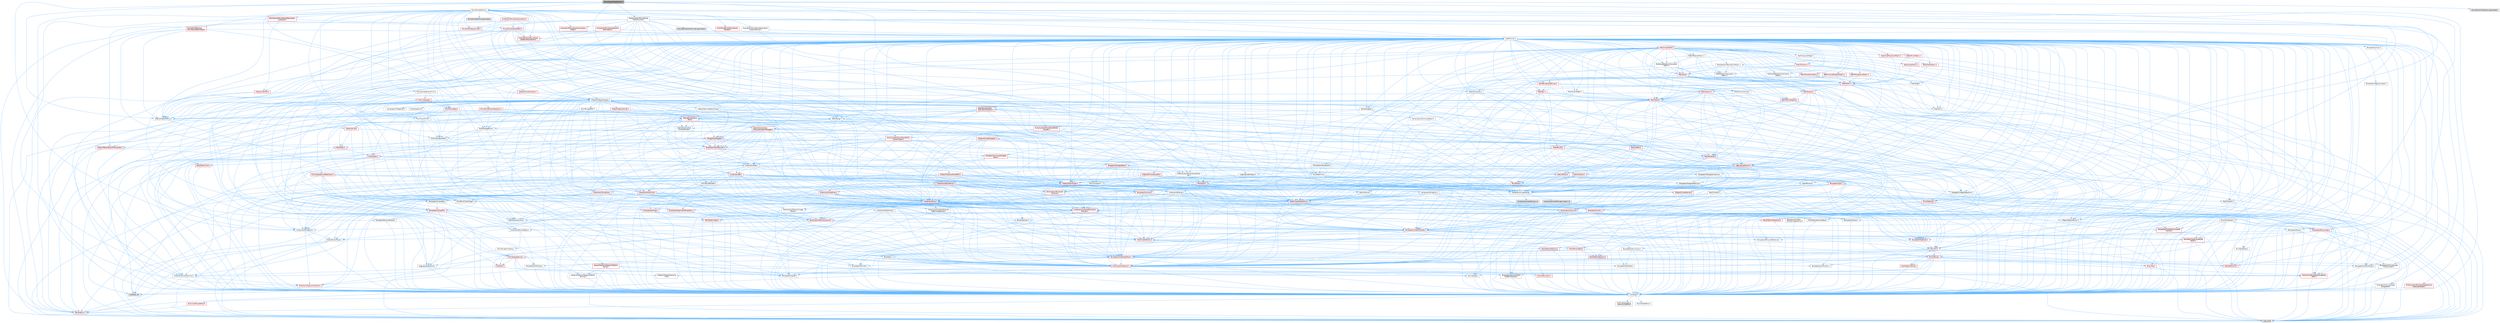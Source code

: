 digraph "MovieSceneCVarSection.h"
{
 // INTERACTIVE_SVG=YES
 // LATEX_PDF_SIZE
  bgcolor="transparent";
  edge [fontname=Helvetica,fontsize=10,labelfontname=Helvetica,labelfontsize=10];
  node [fontname=Helvetica,fontsize=10,shape=box,height=0.2,width=0.4];
  Node1 [id="Node000001",label="MovieSceneCVarSection.h",height=0.2,width=0.4,color="gray40", fillcolor="grey60", style="filled", fontcolor="black",tooltip=" "];
  Node1 -> Node2 [id="edge1_Node000001_Node000002",color="steelblue1",style="solid",tooltip=" "];
  Node2 [id="Node000002",label="Containers/Map.h",height=0.2,width=0.4,color="grey40", fillcolor="white", style="filled",URL="$df/d79/Map_8h.html",tooltip=" "];
  Node2 -> Node3 [id="edge2_Node000002_Node000003",color="steelblue1",style="solid",tooltip=" "];
  Node3 [id="Node000003",label="CoreTypes.h",height=0.2,width=0.4,color="grey40", fillcolor="white", style="filled",URL="$dc/dec/CoreTypes_8h.html",tooltip=" "];
  Node3 -> Node4 [id="edge3_Node000003_Node000004",color="steelblue1",style="solid",tooltip=" "];
  Node4 [id="Node000004",label="HAL/Platform.h",height=0.2,width=0.4,color="red", fillcolor="#FFF0F0", style="filled",URL="$d9/dd0/Platform_8h.html",tooltip=" "];
  Node4 -> Node7 [id="edge4_Node000004_Node000007",color="steelblue1",style="solid",tooltip=" "];
  Node7 [id="Node000007",label="type_traits",height=0.2,width=0.4,color="grey60", fillcolor="#E0E0E0", style="filled",tooltip=" "];
  Node3 -> Node14 [id="edge5_Node000003_Node000014",color="steelblue1",style="solid",tooltip=" "];
  Node14 [id="Node000014",label="ProfilingDebugging\l/UMemoryDefines.h",height=0.2,width=0.4,color="grey40", fillcolor="white", style="filled",URL="$d2/da2/UMemoryDefines_8h.html",tooltip=" "];
  Node3 -> Node15 [id="edge6_Node000003_Node000015",color="steelblue1",style="solid",tooltip=" "];
  Node15 [id="Node000015",label="Misc/CoreMiscDefines.h",height=0.2,width=0.4,color="red", fillcolor="#FFF0F0", style="filled",URL="$da/d38/CoreMiscDefines_8h.html",tooltip=" "];
  Node15 -> Node4 [id="edge7_Node000015_Node000004",color="steelblue1",style="solid",tooltip=" "];
  Node3 -> Node16 [id="edge8_Node000003_Node000016",color="steelblue1",style="solid",tooltip=" "];
  Node16 [id="Node000016",label="Misc/CoreDefines.h",height=0.2,width=0.4,color="grey40", fillcolor="white", style="filled",URL="$d3/dd2/CoreDefines_8h.html",tooltip=" "];
  Node2 -> Node17 [id="edge9_Node000002_Node000017",color="steelblue1",style="solid",tooltip=" "];
  Node17 [id="Node000017",label="Algo/Reverse.h",height=0.2,width=0.4,color="grey40", fillcolor="white", style="filled",URL="$d5/d93/Reverse_8h.html",tooltip=" "];
  Node17 -> Node3 [id="edge10_Node000017_Node000003",color="steelblue1",style="solid",tooltip=" "];
  Node17 -> Node18 [id="edge11_Node000017_Node000018",color="steelblue1",style="solid",tooltip=" "];
  Node18 [id="Node000018",label="Templates/UnrealTemplate.h",height=0.2,width=0.4,color="red", fillcolor="#FFF0F0", style="filled",URL="$d4/d24/UnrealTemplate_8h.html",tooltip=" "];
  Node18 -> Node3 [id="edge12_Node000018_Node000003",color="steelblue1",style="solid",tooltip=" "];
  Node18 -> Node19 [id="edge13_Node000018_Node000019",color="steelblue1",style="solid",tooltip=" "];
  Node19 [id="Node000019",label="Templates/IsPointer.h",height=0.2,width=0.4,color="grey40", fillcolor="white", style="filled",URL="$d7/d05/IsPointer_8h.html",tooltip=" "];
  Node19 -> Node3 [id="edge14_Node000019_Node000003",color="steelblue1",style="solid",tooltip=" "];
  Node18 -> Node20 [id="edge15_Node000018_Node000020",color="steelblue1",style="solid",tooltip=" "];
  Node20 [id="Node000020",label="HAL/UnrealMemory.h",height=0.2,width=0.4,color="red", fillcolor="#FFF0F0", style="filled",URL="$d9/d96/UnrealMemory_8h.html",tooltip=" "];
  Node20 -> Node3 [id="edge16_Node000020_Node000003",color="steelblue1",style="solid",tooltip=" "];
  Node20 -> Node33 [id="edge17_Node000020_Node000033",color="steelblue1",style="solid",tooltip=" "];
  Node33 [id="Node000033",label="HAL/MemoryBase.h",height=0.2,width=0.4,color="red", fillcolor="#FFF0F0", style="filled",URL="$d6/d9f/MemoryBase_8h.html",tooltip=" "];
  Node33 -> Node3 [id="edge18_Node000033_Node000003",color="steelblue1",style="solid",tooltip=" "];
  Node33 -> Node34 [id="edge19_Node000033_Node000034",color="steelblue1",style="solid",tooltip=" "];
  Node34 [id="Node000034",label="HAL/PlatformAtomics.h",height=0.2,width=0.4,color="red", fillcolor="#FFF0F0", style="filled",URL="$d3/d36/PlatformAtomics_8h.html",tooltip=" "];
  Node34 -> Node3 [id="edge20_Node000034_Node000003",color="steelblue1",style="solid",tooltip=" "];
  Node33 -> Node37 [id="edge21_Node000033_Node000037",color="steelblue1",style="solid",tooltip=" "];
  Node37 [id="Node000037",label="HAL/PlatformCrt.h",height=0.2,width=0.4,color="red", fillcolor="#FFF0F0", style="filled",URL="$d8/d75/PlatformCrt_8h.html",tooltip=" "];
  Node33 -> Node45 [id="edge22_Node000033_Node000045",color="steelblue1",style="solid",tooltip=" "];
  Node45 [id="Node000045",label="Misc/Exec.h",height=0.2,width=0.4,color="grey40", fillcolor="white", style="filled",URL="$de/ddb/Exec_8h.html",tooltip=" "];
  Node45 -> Node3 [id="edge23_Node000045_Node000003",color="steelblue1",style="solid",tooltip=" "];
  Node45 -> Node46 [id="edge24_Node000045_Node000046",color="steelblue1",style="solid",tooltip=" "];
  Node46 [id="Node000046",label="Misc/AssertionMacros.h",height=0.2,width=0.4,color="red", fillcolor="#FFF0F0", style="filled",URL="$d0/dfa/AssertionMacros_8h.html",tooltip=" "];
  Node46 -> Node3 [id="edge25_Node000046_Node000003",color="steelblue1",style="solid",tooltip=" "];
  Node46 -> Node4 [id="edge26_Node000046_Node000004",color="steelblue1",style="solid",tooltip=" "];
  Node46 -> Node47 [id="edge27_Node000046_Node000047",color="steelblue1",style="solid",tooltip=" "];
  Node47 [id="Node000047",label="HAL/PlatformMisc.h",height=0.2,width=0.4,color="red", fillcolor="#FFF0F0", style="filled",URL="$d0/df5/PlatformMisc_8h.html",tooltip=" "];
  Node47 -> Node3 [id="edge28_Node000047_Node000003",color="steelblue1",style="solid",tooltip=" "];
  Node46 -> Node63 [id="edge29_Node000046_Node000063",color="steelblue1",style="solid",tooltip=" "];
  Node63 [id="Node000063",label="Templates/EnableIf.h",height=0.2,width=0.4,color="grey40", fillcolor="white", style="filled",URL="$d7/d60/EnableIf_8h.html",tooltip=" "];
  Node63 -> Node3 [id="edge30_Node000063_Node000003",color="steelblue1",style="solid",tooltip=" "];
  Node46 -> Node64 [id="edge31_Node000046_Node000064",color="steelblue1",style="solid",tooltip=" "];
  Node64 [id="Node000064",label="Templates/IsArrayOrRefOf\lTypeByPredicate.h",height=0.2,width=0.4,color="grey40", fillcolor="white", style="filled",URL="$d6/da1/IsArrayOrRefOfTypeByPredicate_8h.html",tooltip=" "];
  Node64 -> Node3 [id="edge32_Node000064_Node000003",color="steelblue1",style="solid",tooltip=" "];
  Node46 -> Node67 [id="edge33_Node000046_Node000067",color="steelblue1",style="solid",tooltip=" "];
  Node67 [id="Node000067",label="Traits/IsCharEncodingCompatible\lWith.h",height=0.2,width=0.4,color="red", fillcolor="#FFF0F0", style="filled",URL="$df/dd1/IsCharEncodingCompatibleWith_8h.html",tooltip=" "];
  Node67 -> Node7 [id="edge34_Node000067_Node000007",color="steelblue1",style="solid",tooltip=" "];
  Node46 -> Node69 [id="edge35_Node000046_Node000069",color="steelblue1",style="solid",tooltip=" "];
  Node69 [id="Node000069",label="Misc/VarArgs.h",height=0.2,width=0.4,color="grey40", fillcolor="white", style="filled",URL="$d5/d6f/VarArgs_8h.html",tooltip=" "];
  Node69 -> Node3 [id="edge36_Node000069_Node000003",color="steelblue1",style="solid",tooltip=" "];
  Node33 -> Node77 [id="edge37_Node000033_Node000077",color="steelblue1",style="solid",tooltip=" "];
  Node77 [id="Node000077",label="Misc/OutputDevice.h",height=0.2,width=0.4,color="red", fillcolor="#FFF0F0", style="filled",URL="$d7/d32/OutputDevice_8h.html",tooltip=" "];
  Node77 -> Node22 [id="edge38_Node000077_Node000022",color="steelblue1",style="solid",tooltip=" "];
  Node22 [id="Node000022",label="CoreFwd.h",height=0.2,width=0.4,color="red", fillcolor="#FFF0F0", style="filled",URL="$d1/d1e/CoreFwd_8h.html",tooltip=" "];
  Node22 -> Node3 [id="edge39_Node000022_Node000003",color="steelblue1",style="solid",tooltip=" "];
  Node22 -> Node23 [id="edge40_Node000022_Node000023",color="steelblue1",style="solid",tooltip=" "];
  Node23 [id="Node000023",label="Containers/ContainersFwd.h",height=0.2,width=0.4,color="grey40", fillcolor="white", style="filled",URL="$d4/d0a/ContainersFwd_8h.html",tooltip=" "];
  Node23 -> Node4 [id="edge41_Node000023_Node000004",color="steelblue1",style="solid",tooltip=" "];
  Node23 -> Node3 [id="edge42_Node000023_Node000003",color="steelblue1",style="solid",tooltip=" "];
  Node23 -> Node24 [id="edge43_Node000023_Node000024",color="steelblue1",style="solid",tooltip=" "];
  Node24 [id="Node000024",label="Traits/IsContiguousContainer.h",height=0.2,width=0.4,color="red", fillcolor="#FFF0F0", style="filled",URL="$d5/d3c/IsContiguousContainer_8h.html",tooltip=" "];
  Node24 -> Node3 [id="edge44_Node000024_Node000003",color="steelblue1",style="solid",tooltip=" "];
  Node24 -> Node26 [id="edge45_Node000024_Node000026",color="steelblue1",style="solid",tooltip=" "];
  Node26 [id="Node000026",label="initializer_list",height=0.2,width=0.4,color="grey60", fillcolor="#E0E0E0", style="filled",tooltip=" "];
  Node22 -> Node28 [id="edge46_Node000022_Node000028",color="steelblue1",style="solid",tooltip=" "];
  Node28 [id="Node000028",label="UObject/UObjectHierarchy\lFwd.h",height=0.2,width=0.4,color="grey40", fillcolor="white", style="filled",URL="$d3/d13/UObjectHierarchyFwd_8h.html",tooltip=" "];
  Node77 -> Node3 [id="edge47_Node000077_Node000003",color="steelblue1",style="solid",tooltip=" "];
  Node77 -> Node78 [id="edge48_Node000077_Node000078",color="steelblue1",style="solid",tooltip=" "];
  Node78 [id="Node000078",label="Logging/LogVerbosity.h",height=0.2,width=0.4,color="grey40", fillcolor="white", style="filled",URL="$d2/d8f/LogVerbosity_8h.html",tooltip=" "];
  Node78 -> Node3 [id="edge49_Node000078_Node000003",color="steelblue1",style="solid",tooltip=" "];
  Node77 -> Node69 [id="edge50_Node000077_Node000069",color="steelblue1",style="solid",tooltip=" "];
  Node77 -> Node64 [id="edge51_Node000077_Node000064",color="steelblue1",style="solid",tooltip=" "];
  Node77 -> Node67 [id="edge52_Node000077_Node000067",color="steelblue1",style="solid",tooltip=" "];
  Node20 -> Node88 [id="edge53_Node000020_Node000088",color="steelblue1",style="solid",tooltip=" "];
  Node88 [id="Node000088",label="HAL/PlatformMemory.h",height=0.2,width=0.4,color="red", fillcolor="#FFF0F0", style="filled",URL="$de/d68/PlatformMemory_8h.html",tooltip=" "];
  Node88 -> Node3 [id="edge54_Node000088_Node000003",color="steelblue1",style="solid",tooltip=" "];
  Node20 -> Node19 [id="edge55_Node000020_Node000019",color="steelblue1",style="solid",tooltip=" "];
  Node18 -> Node93 [id="edge56_Node000018_Node000093",color="steelblue1",style="solid",tooltip=" "];
  Node93 [id="Node000093",label="Templates/UnrealTypeTraits.h",height=0.2,width=0.4,color="red", fillcolor="#FFF0F0", style="filled",URL="$d2/d2d/UnrealTypeTraits_8h.html",tooltip=" "];
  Node93 -> Node3 [id="edge57_Node000093_Node000003",color="steelblue1",style="solid",tooltip=" "];
  Node93 -> Node19 [id="edge58_Node000093_Node000019",color="steelblue1",style="solid",tooltip=" "];
  Node93 -> Node46 [id="edge59_Node000093_Node000046",color="steelblue1",style="solid",tooltip=" "];
  Node93 -> Node84 [id="edge60_Node000093_Node000084",color="steelblue1",style="solid",tooltip=" "];
  Node84 [id="Node000084",label="Templates/AndOrNot.h",height=0.2,width=0.4,color="grey40", fillcolor="white", style="filled",URL="$db/d0a/AndOrNot_8h.html",tooltip=" "];
  Node84 -> Node3 [id="edge61_Node000084_Node000003",color="steelblue1",style="solid",tooltip=" "];
  Node93 -> Node63 [id="edge62_Node000093_Node000063",color="steelblue1",style="solid",tooltip=" "];
  Node93 -> Node94 [id="edge63_Node000093_Node000094",color="steelblue1",style="solid",tooltip=" "];
  Node94 [id="Node000094",label="Templates/IsArithmetic.h",height=0.2,width=0.4,color="grey40", fillcolor="white", style="filled",URL="$d2/d5d/IsArithmetic_8h.html",tooltip=" "];
  Node94 -> Node3 [id="edge64_Node000094_Node000003",color="steelblue1",style="solid",tooltip=" "];
  Node93 -> Node96 [id="edge65_Node000093_Node000096",color="steelblue1",style="solid",tooltip=" "];
  Node96 [id="Node000096",label="Templates/IsPODType.h",height=0.2,width=0.4,color="grey40", fillcolor="white", style="filled",URL="$d7/db1/IsPODType_8h.html",tooltip=" "];
  Node96 -> Node3 [id="edge66_Node000096_Node000003",color="steelblue1",style="solid",tooltip=" "];
  Node93 -> Node97 [id="edge67_Node000093_Node000097",color="steelblue1",style="solid",tooltip=" "];
  Node97 [id="Node000097",label="Templates/IsUECoreType.h",height=0.2,width=0.4,color="grey40", fillcolor="white", style="filled",URL="$d1/db8/IsUECoreType_8h.html",tooltip=" "];
  Node97 -> Node3 [id="edge68_Node000097_Node000003",color="steelblue1",style="solid",tooltip=" "];
  Node97 -> Node7 [id="edge69_Node000097_Node000007",color="steelblue1",style="solid",tooltip=" "];
  Node93 -> Node85 [id="edge70_Node000093_Node000085",color="steelblue1",style="solid",tooltip=" "];
  Node85 [id="Node000085",label="Templates/IsTriviallyCopy\lConstructible.h",height=0.2,width=0.4,color="grey40", fillcolor="white", style="filled",URL="$d3/d78/IsTriviallyCopyConstructible_8h.html",tooltip=" "];
  Node85 -> Node3 [id="edge71_Node000085_Node000003",color="steelblue1",style="solid",tooltip=" "];
  Node85 -> Node7 [id="edge72_Node000085_Node000007",color="steelblue1",style="solid",tooltip=" "];
  Node18 -> Node98 [id="edge73_Node000018_Node000098",color="steelblue1",style="solid",tooltip=" "];
  Node98 [id="Node000098",label="Templates/RemoveReference.h",height=0.2,width=0.4,color="grey40", fillcolor="white", style="filled",URL="$da/dbe/RemoveReference_8h.html",tooltip=" "];
  Node98 -> Node3 [id="edge74_Node000098_Node000003",color="steelblue1",style="solid",tooltip=" "];
  Node18 -> Node99 [id="edge75_Node000018_Node000099",color="steelblue1",style="solid",tooltip=" "];
  Node99 [id="Node000099",label="Templates/TypeCompatible\lBytes.h",height=0.2,width=0.4,color="red", fillcolor="#FFF0F0", style="filled",URL="$df/d0a/TypeCompatibleBytes_8h.html",tooltip=" "];
  Node99 -> Node3 [id="edge76_Node000099_Node000003",color="steelblue1",style="solid",tooltip=" "];
  Node99 -> Node7 [id="edge77_Node000099_Node000007",color="steelblue1",style="solid",tooltip=" "];
  Node18 -> Node24 [id="edge78_Node000018_Node000024",color="steelblue1",style="solid",tooltip=" "];
  Node18 -> Node7 [id="edge79_Node000018_Node000007",color="steelblue1",style="solid",tooltip=" "];
  Node2 -> Node101 [id="edge80_Node000002_Node000101",color="steelblue1",style="solid",tooltip=" "];
  Node101 [id="Node000101",label="Containers/ContainerElement\lTypeCompatibility.h",height=0.2,width=0.4,color="grey40", fillcolor="white", style="filled",URL="$df/ddf/ContainerElementTypeCompatibility_8h.html",tooltip=" "];
  Node101 -> Node3 [id="edge81_Node000101_Node000003",color="steelblue1",style="solid",tooltip=" "];
  Node101 -> Node93 [id="edge82_Node000101_Node000093",color="steelblue1",style="solid",tooltip=" "];
  Node2 -> Node102 [id="edge83_Node000002_Node000102",color="steelblue1",style="solid",tooltip=" "];
  Node102 [id="Node000102",label="Containers/Set.h",height=0.2,width=0.4,color="red", fillcolor="#FFF0F0", style="filled",URL="$d4/d45/Set_8h.html",tooltip=" "];
  Node102 -> Node103 [id="edge84_Node000102_Node000103",color="steelblue1",style="solid",tooltip=" "];
  Node103 [id="Node000103",label="Containers/ContainerAllocation\lPolicies.h",height=0.2,width=0.4,color="red", fillcolor="#FFF0F0", style="filled",URL="$d7/dff/ContainerAllocationPolicies_8h.html",tooltip=" "];
  Node103 -> Node3 [id="edge85_Node000103_Node000003",color="steelblue1",style="solid",tooltip=" "];
  Node103 -> Node103 [id="edge86_Node000103_Node000103",color="steelblue1",style="solid",tooltip=" "];
  Node103 -> Node105 [id="edge87_Node000103_Node000105",color="steelblue1",style="solid",tooltip=" "];
  Node105 [id="Node000105",label="HAL/PlatformMath.h",height=0.2,width=0.4,color="red", fillcolor="#FFF0F0", style="filled",URL="$dc/d53/PlatformMath_8h.html",tooltip=" "];
  Node105 -> Node3 [id="edge88_Node000105_Node000003",color="steelblue1",style="solid",tooltip=" "];
  Node103 -> Node20 [id="edge89_Node000103_Node000020",color="steelblue1",style="solid",tooltip=" "];
  Node103 -> Node52 [id="edge90_Node000103_Node000052",color="steelblue1",style="solid",tooltip=" "];
  Node52 [id="Node000052",label="Math/NumericLimits.h",height=0.2,width=0.4,color="grey40", fillcolor="white", style="filled",URL="$df/d1b/NumericLimits_8h.html",tooltip=" "];
  Node52 -> Node3 [id="edge91_Node000052_Node000003",color="steelblue1",style="solid",tooltip=" "];
  Node103 -> Node46 [id="edge92_Node000103_Node000046",color="steelblue1",style="solid",tooltip=" "];
  Node103 -> Node114 [id="edge93_Node000103_Node000114",color="steelblue1",style="solid",tooltip=" "];
  Node114 [id="Node000114",label="Templates/MemoryOps.h",height=0.2,width=0.4,color="red", fillcolor="#FFF0F0", style="filled",URL="$db/dea/MemoryOps_8h.html",tooltip=" "];
  Node114 -> Node3 [id="edge94_Node000114_Node000003",color="steelblue1",style="solid",tooltip=" "];
  Node114 -> Node20 [id="edge95_Node000114_Node000020",color="steelblue1",style="solid",tooltip=" "];
  Node114 -> Node86 [id="edge96_Node000114_Node000086",color="steelblue1",style="solid",tooltip=" "];
  Node86 [id="Node000086",label="Templates/IsTriviallyCopy\lAssignable.h",height=0.2,width=0.4,color="grey40", fillcolor="white", style="filled",URL="$d2/df2/IsTriviallyCopyAssignable_8h.html",tooltip=" "];
  Node86 -> Node3 [id="edge97_Node000086_Node000003",color="steelblue1",style="solid",tooltip=" "];
  Node86 -> Node7 [id="edge98_Node000086_Node000007",color="steelblue1",style="solid",tooltip=" "];
  Node114 -> Node85 [id="edge99_Node000114_Node000085",color="steelblue1",style="solid",tooltip=" "];
  Node114 -> Node93 [id="edge100_Node000114_Node000093",color="steelblue1",style="solid",tooltip=" "];
  Node114 -> Node7 [id="edge101_Node000114_Node000007",color="steelblue1",style="solid",tooltip=" "];
  Node103 -> Node99 [id="edge102_Node000103_Node000099",color="steelblue1",style="solid",tooltip=" "];
  Node103 -> Node7 [id="edge103_Node000103_Node000007",color="steelblue1",style="solid",tooltip=" "];
  Node102 -> Node101 [id="edge104_Node000102_Node000101",color="steelblue1",style="solid",tooltip=" "];
  Node102 -> Node115 [id="edge105_Node000102_Node000115",color="steelblue1",style="solid",tooltip=" "];
  Node115 [id="Node000115",label="Containers/SetUtilities.h",height=0.2,width=0.4,color="grey40", fillcolor="white", style="filled",URL="$dc/de5/SetUtilities_8h.html",tooltip=" "];
  Node115 -> Node3 [id="edge106_Node000115_Node000003",color="steelblue1",style="solid",tooltip=" "];
  Node115 -> Node116 [id="edge107_Node000115_Node000116",color="steelblue1",style="solid",tooltip=" "];
  Node116 [id="Node000116",label="Serialization/MemoryLayout.h",height=0.2,width=0.4,color="red", fillcolor="#FFF0F0", style="filled",URL="$d7/d66/MemoryLayout_8h.html",tooltip=" "];
  Node116 -> Node119 [id="edge108_Node000116_Node000119",color="steelblue1",style="solid",tooltip=" "];
  Node119 [id="Node000119",label="Containers/EnumAsByte.h",height=0.2,width=0.4,color="grey40", fillcolor="white", style="filled",URL="$d6/d9a/EnumAsByte_8h.html",tooltip=" "];
  Node119 -> Node3 [id="edge109_Node000119_Node000003",color="steelblue1",style="solid",tooltip=" "];
  Node119 -> Node96 [id="edge110_Node000119_Node000096",color="steelblue1",style="solid",tooltip=" "];
  Node119 -> Node120 [id="edge111_Node000119_Node000120",color="steelblue1",style="solid",tooltip=" "];
  Node120 [id="Node000120",label="Templates/TypeHash.h",height=0.2,width=0.4,color="red", fillcolor="#FFF0F0", style="filled",URL="$d1/d62/TypeHash_8h.html",tooltip=" "];
  Node120 -> Node3 [id="edge112_Node000120_Node000003",color="steelblue1",style="solid",tooltip=" "];
  Node120 -> Node121 [id="edge113_Node000120_Node000121",color="steelblue1",style="solid",tooltip=" "];
  Node121 [id="Node000121",label="Misc/Crc.h",height=0.2,width=0.4,color="red", fillcolor="#FFF0F0", style="filled",URL="$d4/dd2/Crc_8h.html",tooltip=" "];
  Node121 -> Node3 [id="edge114_Node000121_Node000003",color="steelblue1",style="solid",tooltip=" "];
  Node121 -> Node29 [id="edge115_Node000121_Node000029",color="steelblue1",style="solid",tooltip=" "];
  Node29 [id="Node000029",label="HAL/PlatformString.h",height=0.2,width=0.4,color="red", fillcolor="#FFF0F0", style="filled",URL="$db/db5/PlatformString_8h.html",tooltip=" "];
  Node29 -> Node3 [id="edge116_Node000029_Node000003",color="steelblue1",style="solid",tooltip=" "];
  Node121 -> Node46 [id="edge117_Node000121_Node000046",color="steelblue1",style="solid",tooltip=" "];
  Node121 -> Node122 [id="edge118_Node000121_Node000122",color="steelblue1",style="solid",tooltip=" "];
  Node122 [id="Node000122",label="Misc/CString.h",height=0.2,width=0.4,color="red", fillcolor="#FFF0F0", style="filled",URL="$d2/d49/CString_8h.html",tooltip=" "];
  Node122 -> Node3 [id="edge119_Node000122_Node000003",color="steelblue1",style="solid",tooltip=" "];
  Node122 -> Node37 [id="edge120_Node000122_Node000037",color="steelblue1",style="solid",tooltip=" "];
  Node122 -> Node29 [id="edge121_Node000122_Node000029",color="steelblue1",style="solid",tooltip=" "];
  Node122 -> Node46 [id="edge122_Node000122_Node000046",color="steelblue1",style="solid",tooltip=" "];
  Node122 -> Node123 [id="edge123_Node000122_Node000123",color="steelblue1",style="solid",tooltip=" "];
  Node123 [id="Node000123",label="Misc/Char.h",height=0.2,width=0.4,color="red", fillcolor="#FFF0F0", style="filled",URL="$d0/d58/Char_8h.html",tooltip=" "];
  Node123 -> Node3 [id="edge124_Node000123_Node000003",color="steelblue1",style="solid",tooltip=" "];
  Node123 -> Node7 [id="edge125_Node000123_Node000007",color="steelblue1",style="solid",tooltip=" "];
  Node122 -> Node69 [id="edge126_Node000122_Node000069",color="steelblue1",style="solid",tooltip=" "];
  Node122 -> Node64 [id="edge127_Node000122_Node000064",color="steelblue1",style="solid",tooltip=" "];
  Node122 -> Node67 [id="edge128_Node000122_Node000067",color="steelblue1",style="solid",tooltip=" "];
  Node121 -> Node123 [id="edge129_Node000121_Node000123",color="steelblue1",style="solid",tooltip=" "];
  Node121 -> Node93 [id="edge130_Node000121_Node000093",color="steelblue1",style="solid",tooltip=" "];
  Node120 -> Node7 [id="edge131_Node000120_Node000007",color="steelblue1",style="solid",tooltip=" "];
  Node116 -> Node49 [id="edge132_Node000116_Node000049",color="steelblue1",style="solid",tooltip=" "];
  Node49 [id="Node000049",label="Containers/StringFwd.h",height=0.2,width=0.4,color="grey40", fillcolor="white", style="filled",URL="$df/d37/StringFwd_8h.html",tooltip=" "];
  Node49 -> Node3 [id="edge133_Node000049_Node000003",color="steelblue1",style="solid",tooltip=" "];
  Node49 -> Node50 [id="edge134_Node000049_Node000050",color="steelblue1",style="solid",tooltip=" "];
  Node50 [id="Node000050",label="Traits/ElementType.h",height=0.2,width=0.4,color="grey40", fillcolor="white", style="filled",URL="$d5/d4f/ElementType_8h.html",tooltip=" "];
  Node50 -> Node4 [id="edge135_Node000050_Node000004",color="steelblue1",style="solid",tooltip=" "];
  Node50 -> Node26 [id="edge136_Node000050_Node000026",color="steelblue1",style="solid",tooltip=" "];
  Node50 -> Node7 [id="edge137_Node000050_Node000007",color="steelblue1",style="solid",tooltip=" "];
  Node49 -> Node24 [id="edge138_Node000049_Node000024",color="steelblue1",style="solid",tooltip=" "];
  Node116 -> Node20 [id="edge139_Node000116_Node000020",color="steelblue1",style="solid",tooltip=" "];
  Node116 -> Node63 [id="edge140_Node000116_Node000063",color="steelblue1",style="solid",tooltip=" "];
  Node116 -> Node18 [id="edge141_Node000116_Node000018",color="steelblue1",style="solid",tooltip=" "];
  Node115 -> Node114 [id="edge142_Node000115_Node000114",color="steelblue1",style="solid",tooltip=" "];
  Node115 -> Node93 [id="edge143_Node000115_Node000093",color="steelblue1",style="solid",tooltip=" "];
  Node102 -> Node129 [id="edge144_Node000102_Node000129",color="steelblue1",style="solid",tooltip=" "];
  Node129 [id="Node000129",label="Containers/SparseArray.h",height=0.2,width=0.4,color="red", fillcolor="#FFF0F0", style="filled",URL="$d5/dbf/SparseArray_8h.html",tooltip=" "];
  Node129 -> Node3 [id="edge145_Node000129_Node000003",color="steelblue1",style="solid",tooltip=" "];
  Node129 -> Node46 [id="edge146_Node000129_Node000046",color="steelblue1",style="solid",tooltip=" "];
  Node129 -> Node20 [id="edge147_Node000129_Node000020",color="steelblue1",style="solid",tooltip=" "];
  Node129 -> Node93 [id="edge148_Node000129_Node000093",color="steelblue1",style="solid",tooltip=" "];
  Node129 -> Node18 [id="edge149_Node000129_Node000018",color="steelblue1",style="solid",tooltip=" "];
  Node129 -> Node103 [id="edge150_Node000129_Node000103",color="steelblue1",style="solid",tooltip=" "];
  Node129 -> Node130 [id="edge151_Node000129_Node000130",color="steelblue1",style="solid",tooltip=" "];
  Node130 [id="Node000130",label="Templates/Less.h",height=0.2,width=0.4,color="grey40", fillcolor="white", style="filled",URL="$de/dc8/Less_8h.html",tooltip=" "];
  Node130 -> Node3 [id="edge152_Node000130_Node000003",color="steelblue1",style="solid",tooltip=" "];
  Node130 -> Node18 [id="edge153_Node000130_Node000018",color="steelblue1",style="solid",tooltip=" "];
  Node129 -> Node131 [id="edge154_Node000129_Node000131",color="steelblue1",style="solid",tooltip=" "];
  Node131 [id="Node000131",label="Containers/Array.h",height=0.2,width=0.4,color="red", fillcolor="#FFF0F0", style="filled",URL="$df/dd0/Array_8h.html",tooltip=" "];
  Node131 -> Node3 [id="edge155_Node000131_Node000003",color="steelblue1",style="solid",tooltip=" "];
  Node131 -> Node46 [id="edge156_Node000131_Node000046",color="steelblue1",style="solid",tooltip=" "];
  Node131 -> Node20 [id="edge157_Node000131_Node000020",color="steelblue1",style="solid",tooltip=" "];
  Node131 -> Node93 [id="edge158_Node000131_Node000093",color="steelblue1",style="solid",tooltip=" "];
  Node131 -> Node18 [id="edge159_Node000131_Node000018",color="steelblue1",style="solid",tooltip=" "];
  Node131 -> Node103 [id="edge160_Node000131_Node000103",color="steelblue1",style="solid",tooltip=" "];
  Node131 -> Node101 [id="edge161_Node000131_Node000101",color="steelblue1",style="solid",tooltip=" "];
  Node131 -> Node137 [id="edge162_Node000131_Node000137",color="steelblue1",style="solid",tooltip=" "];
  Node137 [id="Node000137",label="Serialization/Archive.h",height=0.2,width=0.4,color="red", fillcolor="#FFF0F0", style="filled",URL="$d7/d3b/Archive_8h.html",tooltip=" "];
  Node137 -> Node22 [id="edge163_Node000137_Node000022",color="steelblue1",style="solid",tooltip=" "];
  Node137 -> Node3 [id="edge164_Node000137_Node000003",color="steelblue1",style="solid",tooltip=" "];
  Node137 -> Node138 [id="edge165_Node000137_Node000138",color="steelblue1",style="solid",tooltip=" "];
  Node138 [id="Node000138",label="HAL/PlatformProperties.h",height=0.2,width=0.4,color="red", fillcolor="#FFF0F0", style="filled",URL="$d9/db0/PlatformProperties_8h.html",tooltip=" "];
  Node138 -> Node3 [id="edge166_Node000138_Node000003",color="steelblue1",style="solid",tooltip=" "];
  Node137 -> Node141 [id="edge167_Node000137_Node000141",color="steelblue1",style="solid",tooltip=" "];
  Node141 [id="Node000141",label="Internationalization\l/TextNamespaceFwd.h",height=0.2,width=0.4,color="grey40", fillcolor="white", style="filled",URL="$d8/d97/TextNamespaceFwd_8h.html",tooltip=" "];
  Node141 -> Node3 [id="edge168_Node000141_Node000003",color="steelblue1",style="solid",tooltip=" "];
  Node137 -> Node46 [id="edge169_Node000137_Node000046",color="steelblue1",style="solid",tooltip=" "];
  Node137 -> Node142 [id="edge170_Node000137_Node000142",color="steelblue1",style="solid",tooltip=" "];
  Node142 [id="Node000142",label="Misc/EngineVersionBase.h",height=0.2,width=0.4,color="grey40", fillcolor="white", style="filled",URL="$d5/d2b/EngineVersionBase_8h.html",tooltip=" "];
  Node142 -> Node3 [id="edge171_Node000142_Node000003",color="steelblue1",style="solid",tooltip=" "];
  Node137 -> Node69 [id="edge172_Node000137_Node000069",color="steelblue1",style="solid",tooltip=" "];
  Node137 -> Node63 [id="edge173_Node000137_Node000063",color="steelblue1",style="solid",tooltip=" "];
  Node137 -> Node64 [id="edge174_Node000137_Node000064",color="steelblue1",style="solid",tooltip=" "];
  Node137 -> Node145 [id="edge175_Node000137_Node000145",color="steelblue1",style="solid",tooltip=" "];
  Node145 [id="Node000145",label="Templates/IsEnumClass.h",height=0.2,width=0.4,color="grey40", fillcolor="white", style="filled",URL="$d7/d15/IsEnumClass_8h.html",tooltip=" "];
  Node145 -> Node3 [id="edge176_Node000145_Node000003",color="steelblue1",style="solid",tooltip=" "];
  Node145 -> Node84 [id="edge177_Node000145_Node000084",color="steelblue1",style="solid",tooltip=" "];
  Node137 -> Node18 [id="edge178_Node000137_Node000018",color="steelblue1",style="solid",tooltip=" "];
  Node137 -> Node67 [id="edge179_Node000137_Node000067",color="steelblue1",style="solid",tooltip=" "];
  Node137 -> Node146 [id="edge180_Node000137_Node000146",color="steelblue1",style="solid",tooltip=" "];
  Node146 [id="Node000146",label="UObject/ObjectVersion.h",height=0.2,width=0.4,color="grey40", fillcolor="white", style="filled",URL="$da/d63/ObjectVersion_8h.html",tooltip=" "];
  Node146 -> Node3 [id="edge181_Node000146_Node000003",color="steelblue1",style="solid",tooltip=" "];
  Node131 -> Node147 [id="edge182_Node000131_Node000147",color="steelblue1",style="solid",tooltip=" "];
  Node147 [id="Node000147",label="Serialization/MemoryImage\lWriter.h",height=0.2,width=0.4,color="grey40", fillcolor="white", style="filled",URL="$d0/d08/MemoryImageWriter_8h.html",tooltip=" "];
  Node147 -> Node3 [id="edge183_Node000147_Node000003",color="steelblue1",style="solid",tooltip=" "];
  Node147 -> Node116 [id="edge184_Node000147_Node000116",color="steelblue1",style="solid",tooltip=" "];
  Node131 -> Node150 [id="edge185_Node000131_Node000150",color="steelblue1",style="solid",tooltip=" "];
  Node150 [id="Node000150",label="Templates/Invoke.h",height=0.2,width=0.4,color="red", fillcolor="#FFF0F0", style="filled",URL="$d7/deb/Invoke_8h.html",tooltip=" "];
  Node150 -> Node3 [id="edge186_Node000150_Node000003",color="steelblue1",style="solid",tooltip=" "];
  Node150 -> Node18 [id="edge187_Node000150_Node000018",color="steelblue1",style="solid",tooltip=" "];
  Node150 -> Node7 [id="edge188_Node000150_Node000007",color="steelblue1",style="solid",tooltip=" "];
  Node131 -> Node130 [id="edge189_Node000131_Node000130",color="steelblue1",style="solid",tooltip=" "];
  Node131 -> Node162 [id="edge190_Node000131_Node000162",color="steelblue1",style="solid",tooltip=" "];
  Node162 [id="Node000162",label="Templates/Sorting.h",height=0.2,width=0.4,color="red", fillcolor="#FFF0F0", style="filled",URL="$d3/d9e/Sorting_8h.html",tooltip=" "];
  Node162 -> Node3 [id="edge191_Node000162_Node000003",color="steelblue1",style="solid",tooltip=" "];
  Node162 -> Node105 [id="edge192_Node000162_Node000105",color="steelblue1",style="solid",tooltip=" "];
  Node162 -> Node130 [id="edge193_Node000162_Node000130",color="steelblue1",style="solid",tooltip=" "];
  Node131 -> Node166 [id="edge194_Node000131_Node000166",color="steelblue1",style="solid",tooltip=" "];
  Node166 [id="Node000166",label="Templates/AlignmentTemplates.h",height=0.2,width=0.4,color="red", fillcolor="#FFF0F0", style="filled",URL="$dd/d32/AlignmentTemplates_8h.html",tooltip=" "];
  Node166 -> Node3 [id="edge195_Node000166_Node000003",color="steelblue1",style="solid",tooltip=" "];
  Node166 -> Node19 [id="edge196_Node000166_Node000019",color="steelblue1",style="solid",tooltip=" "];
  Node131 -> Node50 [id="edge197_Node000131_Node000050",color="steelblue1",style="solid",tooltip=" "];
  Node131 -> Node7 [id="edge198_Node000131_Node000007",color="steelblue1",style="solid",tooltip=" "];
  Node129 -> Node165 [id="edge199_Node000129_Node000165",color="steelblue1",style="solid",tooltip=" "];
  Node165 [id="Node000165",label="Math/UnrealMathUtility.h",height=0.2,width=0.4,color="red", fillcolor="#FFF0F0", style="filled",URL="$db/db8/UnrealMathUtility_8h.html",tooltip=" "];
  Node165 -> Node3 [id="edge200_Node000165_Node000003",color="steelblue1",style="solid",tooltip=" "];
  Node165 -> Node46 [id="edge201_Node000165_Node000046",color="steelblue1",style="solid",tooltip=" "];
  Node165 -> Node105 [id="edge202_Node000165_Node000105",color="steelblue1",style="solid",tooltip=" "];
  Node129 -> Node167 [id="edge203_Node000129_Node000167",color="steelblue1",style="solid",tooltip=" "];
  Node167 [id="Node000167",label="Containers/ScriptArray.h",height=0.2,width=0.4,color="red", fillcolor="#FFF0F0", style="filled",URL="$dc/daf/ScriptArray_8h.html",tooltip=" "];
  Node167 -> Node3 [id="edge204_Node000167_Node000003",color="steelblue1",style="solid",tooltip=" "];
  Node167 -> Node46 [id="edge205_Node000167_Node000046",color="steelblue1",style="solid",tooltip=" "];
  Node167 -> Node20 [id="edge206_Node000167_Node000020",color="steelblue1",style="solid",tooltip=" "];
  Node167 -> Node103 [id="edge207_Node000167_Node000103",color="steelblue1",style="solid",tooltip=" "];
  Node167 -> Node131 [id="edge208_Node000167_Node000131",color="steelblue1",style="solid",tooltip=" "];
  Node167 -> Node26 [id="edge209_Node000167_Node000026",color="steelblue1",style="solid",tooltip=" "];
  Node129 -> Node168 [id="edge210_Node000129_Node000168",color="steelblue1",style="solid",tooltip=" "];
  Node168 [id="Node000168",label="Containers/BitArray.h",height=0.2,width=0.4,color="grey40", fillcolor="white", style="filled",URL="$d1/de4/BitArray_8h.html",tooltip=" "];
  Node168 -> Node103 [id="edge211_Node000168_Node000103",color="steelblue1",style="solid",tooltip=" "];
  Node168 -> Node3 [id="edge212_Node000168_Node000003",color="steelblue1",style="solid",tooltip=" "];
  Node168 -> Node34 [id="edge213_Node000168_Node000034",color="steelblue1",style="solid",tooltip=" "];
  Node168 -> Node20 [id="edge214_Node000168_Node000020",color="steelblue1",style="solid",tooltip=" "];
  Node168 -> Node165 [id="edge215_Node000168_Node000165",color="steelblue1",style="solid",tooltip=" "];
  Node168 -> Node46 [id="edge216_Node000168_Node000046",color="steelblue1",style="solid",tooltip=" "];
  Node168 -> Node54 [id="edge217_Node000168_Node000054",color="steelblue1",style="solid",tooltip=" "];
  Node54 [id="Node000054",label="Misc/EnumClassFlags.h",height=0.2,width=0.4,color="grey40", fillcolor="white", style="filled",URL="$d8/de7/EnumClassFlags_8h.html",tooltip=" "];
  Node168 -> Node137 [id="edge218_Node000168_Node000137",color="steelblue1",style="solid",tooltip=" "];
  Node168 -> Node147 [id="edge219_Node000168_Node000147",color="steelblue1",style="solid",tooltip=" "];
  Node168 -> Node116 [id="edge220_Node000168_Node000116",color="steelblue1",style="solid",tooltip=" "];
  Node168 -> Node63 [id="edge221_Node000168_Node000063",color="steelblue1",style="solid",tooltip=" "];
  Node168 -> Node150 [id="edge222_Node000168_Node000150",color="steelblue1",style="solid",tooltip=" "];
  Node168 -> Node18 [id="edge223_Node000168_Node000018",color="steelblue1",style="solid",tooltip=" "];
  Node168 -> Node93 [id="edge224_Node000168_Node000093",color="steelblue1",style="solid",tooltip=" "];
  Node129 -> Node169 [id="edge225_Node000129_Node000169",color="steelblue1",style="solid",tooltip=" "];
  Node169 [id="Node000169",label="Serialization/Structured\lArchive.h",height=0.2,width=0.4,color="red", fillcolor="#FFF0F0", style="filled",URL="$d9/d1e/StructuredArchive_8h.html",tooltip=" "];
  Node169 -> Node131 [id="edge226_Node000169_Node000131",color="steelblue1",style="solid",tooltip=" "];
  Node169 -> Node103 [id="edge227_Node000169_Node000103",color="steelblue1",style="solid",tooltip=" "];
  Node169 -> Node3 [id="edge228_Node000169_Node000003",color="steelblue1",style="solid",tooltip=" "];
  Node169 -> Node137 [id="edge229_Node000169_Node000137",color="steelblue1",style="solid",tooltip=" "];
  Node169 -> Node180 [id="edge230_Node000169_Node000180",color="steelblue1",style="solid",tooltip=" "];
  Node180 [id="Node000180",label="Templates/UniqueObj.h",height=0.2,width=0.4,color="grey40", fillcolor="white", style="filled",URL="$da/d95/UniqueObj_8h.html",tooltip=" "];
  Node180 -> Node3 [id="edge231_Node000180_Node000003",color="steelblue1",style="solid",tooltip=" "];
  Node180 -> Node181 [id="edge232_Node000180_Node000181",color="steelblue1",style="solid",tooltip=" "];
  Node181 [id="Node000181",label="Templates/UniquePtr.h",height=0.2,width=0.4,color="red", fillcolor="#FFF0F0", style="filled",URL="$de/d1a/UniquePtr_8h.html",tooltip=" "];
  Node181 -> Node3 [id="edge233_Node000181_Node000003",color="steelblue1",style="solid",tooltip=" "];
  Node181 -> Node18 [id="edge234_Node000181_Node000018",color="steelblue1",style="solid",tooltip=" "];
  Node181 -> Node182 [id="edge235_Node000181_Node000182",color="steelblue1",style="solid",tooltip=" "];
  Node182 [id="Node000182",label="Templates/IsArray.h",height=0.2,width=0.4,color="grey40", fillcolor="white", style="filled",URL="$d8/d8d/IsArray_8h.html",tooltip=" "];
  Node182 -> Node3 [id="edge236_Node000182_Node000003",color="steelblue1",style="solid",tooltip=" "];
  Node181 -> Node183 [id="edge237_Node000181_Node000183",color="steelblue1",style="solid",tooltip=" "];
  Node183 [id="Node000183",label="Templates/RemoveExtent.h",height=0.2,width=0.4,color="grey40", fillcolor="white", style="filled",URL="$dc/de9/RemoveExtent_8h.html",tooltip=" "];
  Node183 -> Node3 [id="edge238_Node000183_Node000003",color="steelblue1",style="solid",tooltip=" "];
  Node181 -> Node116 [id="edge239_Node000181_Node000116",color="steelblue1",style="solid",tooltip=" "];
  Node181 -> Node7 [id="edge240_Node000181_Node000007",color="steelblue1",style="solid",tooltip=" "];
  Node129 -> Node147 [id="edge241_Node000129_Node000147",color="steelblue1",style="solid",tooltip=" "];
  Node129 -> Node185 [id="edge242_Node000129_Node000185",color="steelblue1",style="solid",tooltip=" "];
  Node185 [id="Node000185",label="Containers/UnrealString.h",height=0.2,width=0.4,color="grey40", fillcolor="white", style="filled",URL="$d5/dba/UnrealString_8h.html",tooltip=" "];
  Node185 -> Node186 [id="edge243_Node000185_Node000186",color="steelblue1",style="solid",tooltip=" "];
  Node186 [id="Node000186",label="Containers/UnrealStringIncludes.h.inl",height=0.2,width=0.4,color="grey60", fillcolor="#E0E0E0", style="filled",tooltip=" "];
  Node185 -> Node187 [id="edge244_Node000185_Node000187",color="steelblue1",style="solid",tooltip=" "];
  Node187 [id="Node000187",label="Containers/UnrealString.h.inl",height=0.2,width=0.4,color="grey60", fillcolor="#E0E0E0", style="filled",tooltip=" "];
  Node185 -> Node188 [id="edge245_Node000185_Node000188",color="steelblue1",style="solid",tooltip=" "];
  Node188 [id="Node000188",label="Misc/StringFormatArg.h",height=0.2,width=0.4,color="grey40", fillcolor="white", style="filled",URL="$d2/d16/StringFormatArg_8h.html",tooltip=" "];
  Node188 -> Node23 [id="edge246_Node000188_Node000023",color="steelblue1",style="solid",tooltip=" "];
  Node102 -> Node23 [id="edge247_Node000102_Node000023",color="steelblue1",style="solid",tooltip=" "];
  Node102 -> Node165 [id="edge248_Node000102_Node000165",color="steelblue1",style="solid",tooltip=" "];
  Node102 -> Node46 [id="edge249_Node000102_Node000046",color="steelblue1",style="solid",tooltip=" "];
  Node102 -> Node189 [id="edge250_Node000102_Node000189",color="steelblue1",style="solid",tooltip=" "];
  Node189 [id="Node000189",label="Misc/StructBuilder.h",height=0.2,width=0.4,color="grey40", fillcolor="white", style="filled",URL="$d9/db3/StructBuilder_8h.html",tooltip=" "];
  Node189 -> Node3 [id="edge251_Node000189_Node000003",color="steelblue1",style="solid",tooltip=" "];
  Node189 -> Node165 [id="edge252_Node000189_Node000165",color="steelblue1",style="solid",tooltip=" "];
  Node189 -> Node166 [id="edge253_Node000189_Node000166",color="steelblue1",style="solid",tooltip=" "];
  Node102 -> Node147 [id="edge254_Node000102_Node000147",color="steelblue1",style="solid",tooltip=" "];
  Node102 -> Node169 [id="edge255_Node000102_Node000169",color="steelblue1",style="solid",tooltip=" "];
  Node102 -> Node190 [id="edge256_Node000102_Node000190",color="steelblue1",style="solid",tooltip=" "];
  Node190 [id="Node000190",label="Templates/Function.h",height=0.2,width=0.4,color="red", fillcolor="#FFF0F0", style="filled",URL="$df/df5/Function_8h.html",tooltip=" "];
  Node190 -> Node3 [id="edge257_Node000190_Node000003",color="steelblue1",style="solid",tooltip=" "];
  Node190 -> Node46 [id="edge258_Node000190_Node000046",color="steelblue1",style="solid",tooltip=" "];
  Node190 -> Node20 [id="edge259_Node000190_Node000020",color="steelblue1",style="solid",tooltip=" "];
  Node190 -> Node93 [id="edge260_Node000190_Node000093",color="steelblue1",style="solid",tooltip=" "];
  Node190 -> Node150 [id="edge261_Node000190_Node000150",color="steelblue1",style="solid",tooltip=" "];
  Node190 -> Node18 [id="edge262_Node000190_Node000018",color="steelblue1",style="solid",tooltip=" "];
  Node190 -> Node165 [id="edge263_Node000190_Node000165",color="steelblue1",style="solid",tooltip=" "];
  Node190 -> Node7 [id="edge264_Node000190_Node000007",color="steelblue1",style="solid",tooltip=" "];
  Node102 -> Node162 [id="edge265_Node000102_Node000162",color="steelblue1",style="solid",tooltip=" "];
  Node102 -> Node120 [id="edge266_Node000102_Node000120",color="steelblue1",style="solid",tooltip=" "];
  Node102 -> Node18 [id="edge267_Node000102_Node000018",color="steelblue1",style="solid",tooltip=" "];
  Node102 -> Node26 [id="edge268_Node000102_Node000026",color="steelblue1",style="solid",tooltip=" "];
  Node102 -> Node7 [id="edge269_Node000102_Node000007",color="steelblue1",style="solid",tooltip=" "];
  Node2 -> Node185 [id="edge270_Node000002_Node000185",color="steelblue1",style="solid",tooltip=" "];
  Node2 -> Node46 [id="edge271_Node000002_Node000046",color="steelblue1",style="solid",tooltip=" "];
  Node2 -> Node189 [id="edge272_Node000002_Node000189",color="steelblue1",style="solid",tooltip=" "];
  Node2 -> Node190 [id="edge273_Node000002_Node000190",color="steelblue1",style="solid",tooltip=" "];
  Node2 -> Node162 [id="edge274_Node000002_Node000162",color="steelblue1",style="solid",tooltip=" "];
  Node2 -> Node193 [id="edge275_Node000002_Node000193",color="steelblue1",style="solid",tooltip=" "];
  Node193 [id="Node000193",label="Templates/Tuple.h",height=0.2,width=0.4,color="red", fillcolor="#FFF0F0", style="filled",URL="$d2/d4f/Tuple_8h.html",tooltip=" "];
  Node193 -> Node3 [id="edge276_Node000193_Node000003",color="steelblue1",style="solid",tooltip=" "];
  Node193 -> Node18 [id="edge277_Node000193_Node000018",color="steelblue1",style="solid",tooltip=" "];
  Node193 -> Node194 [id="edge278_Node000193_Node000194",color="steelblue1",style="solid",tooltip=" "];
  Node194 [id="Node000194",label="Delegates/IntegerSequence.h",height=0.2,width=0.4,color="grey40", fillcolor="white", style="filled",URL="$d2/dcc/IntegerSequence_8h.html",tooltip=" "];
  Node194 -> Node3 [id="edge279_Node000194_Node000003",color="steelblue1",style="solid",tooltip=" "];
  Node193 -> Node150 [id="edge280_Node000193_Node000150",color="steelblue1",style="solid",tooltip=" "];
  Node193 -> Node169 [id="edge281_Node000193_Node000169",color="steelblue1",style="solid",tooltip=" "];
  Node193 -> Node116 [id="edge282_Node000193_Node000116",color="steelblue1",style="solid",tooltip=" "];
  Node193 -> Node120 [id="edge283_Node000193_Node000120",color="steelblue1",style="solid",tooltip=" "];
  Node193 -> Node7 [id="edge284_Node000193_Node000007",color="steelblue1",style="solid",tooltip=" "];
  Node2 -> Node18 [id="edge285_Node000002_Node000018",color="steelblue1",style="solid",tooltip=" "];
  Node2 -> Node93 [id="edge286_Node000002_Node000093",color="steelblue1",style="solid",tooltip=" "];
  Node2 -> Node7 [id="edge287_Node000002_Node000007",color="steelblue1",style="solid",tooltip=" "];
  Node1 -> Node185 [id="edge288_Node000001_Node000185",color="steelblue1",style="solid",tooltip=" "];
  Node1 -> Node196 [id="edge289_Node000001_Node000196",color="steelblue1",style="solid",tooltip=" "];
  Node196 [id="Node000196",label="CoreMinimal.h",height=0.2,width=0.4,color="grey40", fillcolor="white", style="filled",URL="$d7/d67/CoreMinimal_8h.html",tooltip=" "];
  Node196 -> Node3 [id="edge290_Node000196_Node000003",color="steelblue1",style="solid",tooltip=" "];
  Node196 -> Node22 [id="edge291_Node000196_Node000022",color="steelblue1",style="solid",tooltip=" "];
  Node196 -> Node28 [id="edge292_Node000196_Node000028",color="steelblue1",style="solid",tooltip=" "];
  Node196 -> Node23 [id="edge293_Node000196_Node000023",color="steelblue1",style="solid",tooltip=" "];
  Node196 -> Node69 [id="edge294_Node000196_Node000069",color="steelblue1",style="solid",tooltip=" "];
  Node196 -> Node78 [id="edge295_Node000196_Node000078",color="steelblue1",style="solid",tooltip=" "];
  Node196 -> Node77 [id="edge296_Node000196_Node000077",color="steelblue1",style="solid",tooltip=" "];
  Node196 -> Node37 [id="edge297_Node000196_Node000037",color="steelblue1",style="solid",tooltip=" "];
  Node196 -> Node47 [id="edge298_Node000196_Node000047",color="steelblue1",style="solid",tooltip=" "];
  Node196 -> Node46 [id="edge299_Node000196_Node000046",color="steelblue1",style="solid",tooltip=" "];
  Node196 -> Node19 [id="edge300_Node000196_Node000019",color="steelblue1",style="solid",tooltip=" "];
  Node196 -> Node88 [id="edge301_Node000196_Node000088",color="steelblue1",style="solid",tooltip=" "];
  Node196 -> Node34 [id="edge302_Node000196_Node000034",color="steelblue1",style="solid",tooltip=" "];
  Node196 -> Node45 [id="edge303_Node000196_Node000045",color="steelblue1",style="solid",tooltip=" "];
  Node196 -> Node33 [id="edge304_Node000196_Node000033",color="steelblue1",style="solid",tooltip=" "];
  Node196 -> Node20 [id="edge305_Node000196_Node000020",color="steelblue1",style="solid",tooltip=" "];
  Node196 -> Node94 [id="edge306_Node000196_Node000094",color="steelblue1",style="solid",tooltip=" "];
  Node196 -> Node84 [id="edge307_Node000196_Node000084",color="steelblue1",style="solid",tooltip=" "];
  Node196 -> Node96 [id="edge308_Node000196_Node000096",color="steelblue1",style="solid",tooltip=" "];
  Node196 -> Node97 [id="edge309_Node000196_Node000097",color="steelblue1",style="solid",tooltip=" "];
  Node196 -> Node85 [id="edge310_Node000196_Node000085",color="steelblue1",style="solid",tooltip=" "];
  Node196 -> Node93 [id="edge311_Node000196_Node000093",color="steelblue1",style="solid",tooltip=" "];
  Node196 -> Node63 [id="edge312_Node000196_Node000063",color="steelblue1",style="solid",tooltip=" "];
  Node196 -> Node98 [id="edge313_Node000196_Node000098",color="steelblue1",style="solid",tooltip=" "];
  Node196 -> Node197 [id="edge314_Node000196_Node000197",color="steelblue1",style="solid",tooltip=" "];
  Node197 [id="Node000197",label="Templates/IntegralConstant.h",height=0.2,width=0.4,color="grey40", fillcolor="white", style="filled",URL="$db/d1b/IntegralConstant_8h.html",tooltip=" "];
  Node197 -> Node3 [id="edge315_Node000197_Node000003",color="steelblue1",style="solid",tooltip=" "];
  Node196 -> Node198 [id="edge316_Node000196_Node000198",color="steelblue1",style="solid",tooltip=" "];
  Node198 [id="Node000198",label="Templates/IsClass.h",height=0.2,width=0.4,color="grey40", fillcolor="white", style="filled",URL="$db/dcb/IsClass_8h.html",tooltip=" "];
  Node198 -> Node3 [id="edge317_Node000198_Node000003",color="steelblue1",style="solid",tooltip=" "];
  Node196 -> Node99 [id="edge318_Node000196_Node000099",color="steelblue1",style="solid",tooltip=" "];
  Node196 -> Node24 [id="edge319_Node000196_Node000024",color="steelblue1",style="solid",tooltip=" "];
  Node196 -> Node18 [id="edge320_Node000196_Node000018",color="steelblue1",style="solid",tooltip=" "];
  Node196 -> Node52 [id="edge321_Node000196_Node000052",color="steelblue1",style="solid",tooltip=" "];
  Node196 -> Node105 [id="edge322_Node000196_Node000105",color="steelblue1",style="solid",tooltip=" "];
  Node196 -> Node86 [id="edge323_Node000196_Node000086",color="steelblue1",style="solid",tooltip=" "];
  Node196 -> Node114 [id="edge324_Node000196_Node000114",color="steelblue1",style="solid",tooltip=" "];
  Node196 -> Node103 [id="edge325_Node000196_Node000103",color="steelblue1",style="solid",tooltip=" "];
  Node196 -> Node145 [id="edge326_Node000196_Node000145",color="steelblue1",style="solid",tooltip=" "];
  Node196 -> Node138 [id="edge327_Node000196_Node000138",color="steelblue1",style="solid",tooltip=" "];
  Node196 -> Node142 [id="edge328_Node000196_Node000142",color="steelblue1",style="solid",tooltip=" "];
  Node196 -> Node141 [id="edge329_Node000196_Node000141",color="steelblue1",style="solid",tooltip=" "];
  Node196 -> Node137 [id="edge330_Node000196_Node000137",color="steelblue1",style="solid",tooltip=" "];
  Node196 -> Node130 [id="edge331_Node000196_Node000130",color="steelblue1",style="solid",tooltip=" "];
  Node196 -> Node162 [id="edge332_Node000196_Node000162",color="steelblue1",style="solid",tooltip=" "];
  Node196 -> Node123 [id="edge333_Node000196_Node000123",color="steelblue1",style="solid",tooltip=" "];
  Node196 -> Node199 [id="edge334_Node000196_Node000199",color="steelblue1",style="solid",tooltip=" "];
  Node199 [id="Node000199",label="GenericPlatform/GenericPlatform\lStricmp.h",height=0.2,width=0.4,color="grey40", fillcolor="white", style="filled",URL="$d2/d86/GenericPlatformStricmp_8h.html",tooltip=" "];
  Node199 -> Node3 [id="edge335_Node000199_Node000003",color="steelblue1",style="solid",tooltip=" "];
  Node196 -> Node200 [id="edge336_Node000196_Node000200",color="steelblue1",style="solid",tooltip=" "];
  Node200 [id="Node000200",label="GenericPlatform/GenericPlatform\lString.h",height=0.2,width=0.4,color="red", fillcolor="#FFF0F0", style="filled",URL="$dd/d20/GenericPlatformString_8h.html",tooltip=" "];
  Node200 -> Node3 [id="edge337_Node000200_Node000003",color="steelblue1",style="solid",tooltip=" "];
  Node200 -> Node199 [id="edge338_Node000200_Node000199",color="steelblue1",style="solid",tooltip=" "];
  Node200 -> Node63 [id="edge339_Node000200_Node000063",color="steelblue1",style="solid",tooltip=" "];
  Node200 -> Node67 [id="edge340_Node000200_Node000067",color="steelblue1",style="solid",tooltip=" "];
  Node200 -> Node7 [id="edge341_Node000200_Node000007",color="steelblue1",style="solid",tooltip=" "];
  Node196 -> Node29 [id="edge342_Node000196_Node000029",color="steelblue1",style="solid",tooltip=" "];
  Node196 -> Node122 [id="edge343_Node000196_Node000122",color="steelblue1",style="solid",tooltip=" "];
  Node196 -> Node121 [id="edge344_Node000196_Node000121",color="steelblue1",style="solid",tooltip=" "];
  Node196 -> Node165 [id="edge345_Node000196_Node000165",color="steelblue1",style="solid",tooltip=" "];
  Node196 -> Node185 [id="edge346_Node000196_Node000185",color="steelblue1",style="solid",tooltip=" "];
  Node196 -> Node131 [id="edge347_Node000196_Node000131",color="steelblue1",style="solid",tooltip=" "];
  Node196 -> Node203 [id="edge348_Node000196_Node000203",color="steelblue1",style="solid",tooltip=" "];
  Node203 [id="Node000203",label="Misc/FrameNumber.h",height=0.2,width=0.4,color="grey40", fillcolor="white", style="filled",URL="$dd/dbd/FrameNumber_8h.html",tooltip=" "];
  Node203 -> Node3 [id="edge349_Node000203_Node000003",color="steelblue1",style="solid",tooltip=" "];
  Node203 -> Node52 [id="edge350_Node000203_Node000052",color="steelblue1",style="solid",tooltip=" "];
  Node203 -> Node165 [id="edge351_Node000203_Node000165",color="steelblue1",style="solid",tooltip=" "];
  Node203 -> Node63 [id="edge352_Node000203_Node000063",color="steelblue1",style="solid",tooltip=" "];
  Node203 -> Node93 [id="edge353_Node000203_Node000093",color="steelblue1",style="solid",tooltip=" "];
  Node196 -> Node204 [id="edge354_Node000196_Node000204",color="steelblue1",style="solid",tooltip=" "];
  Node204 [id="Node000204",label="Misc/Timespan.h",height=0.2,width=0.4,color="grey40", fillcolor="white", style="filled",URL="$da/dd9/Timespan_8h.html",tooltip=" "];
  Node204 -> Node3 [id="edge355_Node000204_Node000003",color="steelblue1",style="solid",tooltip=" "];
  Node204 -> Node205 [id="edge356_Node000204_Node000205",color="steelblue1",style="solid",tooltip=" "];
  Node205 [id="Node000205",label="Math/Interval.h",height=0.2,width=0.4,color="grey40", fillcolor="white", style="filled",URL="$d1/d55/Interval_8h.html",tooltip=" "];
  Node205 -> Node3 [id="edge357_Node000205_Node000003",color="steelblue1",style="solid",tooltip=" "];
  Node205 -> Node94 [id="edge358_Node000205_Node000094",color="steelblue1",style="solid",tooltip=" "];
  Node205 -> Node93 [id="edge359_Node000205_Node000093",color="steelblue1",style="solid",tooltip=" "];
  Node205 -> Node52 [id="edge360_Node000205_Node000052",color="steelblue1",style="solid",tooltip=" "];
  Node205 -> Node165 [id="edge361_Node000205_Node000165",color="steelblue1",style="solid",tooltip=" "];
  Node204 -> Node165 [id="edge362_Node000204_Node000165",color="steelblue1",style="solid",tooltip=" "];
  Node204 -> Node46 [id="edge363_Node000204_Node000046",color="steelblue1",style="solid",tooltip=" "];
  Node196 -> Node206 [id="edge364_Node000196_Node000206",color="steelblue1",style="solid",tooltip=" "];
  Node206 [id="Node000206",label="Containers/StringConv.h",height=0.2,width=0.4,color="grey40", fillcolor="white", style="filled",URL="$d3/ddf/StringConv_8h.html",tooltip=" "];
  Node206 -> Node3 [id="edge365_Node000206_Node000003",color="steelblue1",style="solid",tooltip=" "];
  Node206 -> Node46 [id="edge366_Node000206_Node000046",color="steelblue1",style="solid",tooltip=" "];
  Node206 -> Node103 [id="edge367_Node000206_Node000103",color="steelblue1",style="solid",tooltip=" "];
  Node206 -> Node131 [id="edge368_Node000206_Node000131",color="steelblue1",style="solid",tooltip=" "];
  Node206 -> Node122 [id="edge369_Node000206_Node000122",color="steelblue1",style="solid",tooltip=" "];
  Node206 -> Node182 [id="edge370_Node000206_Node000182",color="steelblue1",style="solid",tooltip=" "];
  Node206 -> Node18 [id="edge371_Node000206_Node000018",color="steelblue1",style="solid",tooltip=" "];
  Node206 -> Node93 [id="edge372_Node000206_Node000093",color="steelblue1",style="solid",tooltip=" "];
  Node206 -> Node50 [id="edge373_Node000206_Node000050",color="steelblue1",style="solid",tooltip=" "];
  Node206 -> Node67 [id="edge374_Node000206_Node000067",color="steelblue1",style="solid",tooltip=" "];
  Node206 -> Node24 [id="edge375_Node000206_Node000024",color="steelblue1",style="solid",tooltip=" "];
  Node206 -> Node7 [id="edge376_Node000206_Node000007",color="steelblue1",style="solid",tooltip=" "];
  Node196 -> Node207 [id="edge377_Node000196_Node000207",color="steelblue1",style="solid",tooltip=" "];
  Node207 [id="Node000207",label="UObject/UnrealNames.h",height=0.2,width=0.4,color="red", fillcolor="#FFF0F0", style="filled",URL="$d8/db1/UnrealNames_8h.html",tooltip=" "];
  Node207 -> Node3 [id="edge378_Node000207_Node000003",color="steelblue1",style="solid",tooltip=" "];
  Node196 -> Node209 [id="edge379_Node000196_Node000209",color="steelblue1",style="solid",tooltip=" "];
  Node209 [id="Node000209",label="UObject/NameTypes.h",height=0.2,width=0.4,color="red", fillcolor="#FFF0F0", style="filled",URL="$d6/d35/NameTypes_8h.html",tooltip=" "];
  Node209 -> Node3 [id="edge380_Node000209_Node000003",color="steelblue1",style="solid",tooltip=" "];
  Node209 -> Node46 [id="edge381_Node000209_Node000046",color="steelblue1",style="solid",tooltip=" "];
  Node209 -> Node20 [id="edge382_Node000209_Node000020",color="steelblue1",style="solid",tooltip=" "];
  Node209 -> Node93 [id="edge383_Node000209_Node000093",color="steelblue1",style="solid",tooltip=" "];
  Node209 -> Node18 [id="edge384_Node000209_Node000018",color="steelblue1",style="solid",tooltip=" "];
  Node209 -> Node185 [id="edge385_Node000209_Node000185",color="steelblue1",style="solid",tooltip=" "];
  Node209 -> Node206 [id="edge386_Node000209_Node000206",color="steelblue1",style="solid",tooltip=" "];
  Node209 -> Node49 [id="edge387_Node000209_Node000049",color="steelblue1",style="solid",tooltip=" "];
  Node209 -> Node207 [id="edge388_Node000209_Node000207",color="steelblue1",style="solid",tooltip=" "];
  Node209 -> Node116 [id="edge389_Node000209_Node000116",color="steelblue1",style="solid",tooltip=" "];
  Node196 -> Node217 [id="edge390_Node000196_Node000217",color="steelblue1",style="solid",tooltip=" "];
  Node217 [id="Node000217",label="Misc/Parse.h",height=0.2,width=0.4,color="red", fillcolor="#FFF0F0", style="filled",URL="$dc/d71/Parse_8h.html",tooltip=" "];
  Node217 -> Node49 [id="edge391_Node000217_Node000049",color="steelblue1",style="solid",tooltip=" "];
  Node217 -> Node185 [id="edge392_Node000217_Node000185",color="steelblue1",style="solid",tooltip=" "];
  Node217 -> Node3 [id="edge393_Node000217_Node000003",color="steelblue1",style="solid",tooltip=" "];
  Node217 -> Node37 [id="edge394_Node000217_Node000037",color="steelblue1",style="solid",tooltip=" "];
  Node217 -> Node54 [id="edge395_Node000217_Node000054",color="steelblue1",style="solid",tooltip=" "];
  Node217 -> Node190 [id="edge396_Node000217_Node000190",color="steelblue1",style="solid",tooltip=" "];
  Node196 -> Node166 [id="edge397_Node000196_Node000166",color="steelblue1",style="solid",tooltip=" "];
  Node196 -> Node189 [id="edge398_Node000196_Node000189",color="steelblue1",style="solid",tooltip=" "];
  Node196 -> Node107 [id="edge399_Node000196_Node000107",color="steelblue1",style="solid",tooltip=" "];
  Node107 [id="Node000107",label="Templates/Decay.h",height=0.2,width=0.4,color="grey40", fillcolor="white", style="filled",URL="$dd/d0f/Decay_8h.html",tooltip=" "];
  Node107 -> Node3 [id="edge400_Node000107_Node000003",color="steelblue1",style="solid",tooltip=" "];
  Node107 -> Node98 [id="edge401_Node000107_Node000098",color="steelblue1",style="solid",tooltip=" "];
  Node107 -> Node7 [id="edge402_Node000107_Node000007",color="steelblue1",style="solid",tooltip=" "];
  Node196 -> Node218 [id="edge403_Node000196_Node000218",color="steelblue1",style="solid",tooltip=" "];
  Node218 [id="Node000218",label="Templates/PointerIsConvertible\lFromTo.h",height=0.2,width=0.4,color="red", fillcolor="#FFF0F0", style="filled",URL="$d6/d65/PointerIsConvertibleFromTo_8h.html",tooltip=" "];
  Node218 -> Node3 [id="edge404_Node000218_Node000003",color="steelblue1",style="solid",tooltip=" "];
  Node218 -> Node7 [id="edge405_Node000218_Node000007",color="steelblue1",style="solid",tooltip=" "];
  Node196 -> Node150 [id="edge406_Node000196_Node000150",color="steelblue1",style="solid",tooltip=" "];
  Node196 -> Node190 [id="edge407_Node000196_Node000190",color="steelblue1",style="solid",tooltip=" "];
  Node196 -> Node120 [id="edge408_Node000196_Node000120",color="steelblue1",style="solid",tooltip=" "];
  Node196 -> Node167 [id="edge409_Node000196_Node000167",color="steelblue1",style="solid",tooltip=" "];
  Node196 -> Node168 [id="edge410_Node000196_Node000168",color="steelblue1",style="solid",tooltip=" "];
  Node196 -> Node129 [id="edge411_Node000196_Node000129",color="steelblue1",style="solid",tooltip=" "];
  Node196 -> Node102 [id="edge412_Node000196_Node000102",color="steelblue1",style="solid",tooltip=" "];
  Node196 -> Node17 [id="edge413_Node000196_Node000017",color="steelblue1",style="solid",tooltip=" "];
  Node196 -> Node2 [id="edge414_Node000196_Node000002",color="steelblue1",style="solid",tooltip=" "];
  Node196 -> Node219 [id="edge415_Node000196_Node000219",color="steelblue1",style="solid",tooltip=" "];
  Node219 [id="Node000219",label="Math/IntPoint.h",height=0.2,width=0.4,color="red", fillcolor="#FFF0F0", style="filled",URL="$d3/df7/IntPoint_8h.html",tooltip=" "];
  Node219 -> Node3 [id="edge416_Node000219_Node000003",color="steelblue1",style="solid",tooltip=" "];
  Node219 -> Node46 [id="edge417_Node000219_Node000046",color="steelblue1",style="solid",tooltip=" "];
  Node219 -> Node217 [id="edge418_Node000219_Node000217",color="steelblue1",style="solid",tooltip=" "];
  Node219 -> Node165 [id="edge419_Node000219_Node000165",color="steelblue1",style="solid",tooltip=" "];
  Node219 -> Node185 [id="edge420_Node000219_Node000185",color="steelblue1",style="solid",tooltip=" "];
  Node219 -> Node169 [id="edge421_Node000219_Node000169",color="steelblue1",style="solid",tooltip=" "];
  Node219 -> Node120 [id="edge422_Node000219_Node000120",color="steelblue1",style="solid",tooltip=" "];
  Node196 -> Node221 [id="edge423_Node000196_Node000221",color="steelblue1",style="solid",tooltip=" "];
  Node221 [id="Node000221",label="Math/IntVector.h",height=0.2,width=0.4,color="red", fillcolor="#FFF0F0", style="filled",URL="$d7/d44/IntVector_8h.html",tooltip=" "];
  Node221 -> Node3 [id="edge424_Node000221_Node000003",color="steelblue1",style="solid",tooltip=" "];
  Node221 -> Node121 [id="edge425_Node000221_Node000121",color="steelblue1",style="solid",tooltip=" "];
  Node221 -> Node217 [id="edge426_Node000221_Node000217",color="steelblue1",style="solid",tooltip=" "];
  Node221 -> Node165 [id="edge427_Node000221_Node000165",color="steelblue1",style="solid",tooltip=" "];
  Node221 -> Node185 [id="edge428_Node000221_Node000185",color="steelblue1",style="solid",tooltip=" "];
  Node221 -> Node169 [id="edge429_Node000221_Node000169",color="steelblue1",style="solid",tooltip=" "];
  Node196 -> Node222 [id="edge430_Node000196_Node000222",color="steelblue1",style="solid",tooltip=" "];
  Node222 [id="Node000222",label="Logging/LogCategory.h",height=0.2,width=0.4,color="grey40", fillcolor="white", style="filled",URL="$d9/d36/LogCategory_8h.html",tooltip=" "];
  Node222 -> Node3 [id="edge431_Node000222_Node000003",color="steelblue1",style="solid",tooltip=" "];
  Node222 -> Node78 [id="edge432_Node000222_Node000078",color="steelblue1",style="solid",tooltip=" "];
  Node222 -> Node209 [id="edge433_Node000222_Node000209",color="steelblue1",style="solid",tooltip=" "];
  Node196 -> Node223 [id="edge434_Node000196_Node000223",color="steelblue1",style="solid",tooltip=" "];
  Node223 [id="Node000223",label="Logging/LogMacros.h",height=0.2,width=0.4,color="red", fillcolor="#FFF0F0", style="filled",URL="$d0/d16/LogMacros_8h.html",tooltip=" "];
  Node223 -> Node185 [id="edge435_Node000223_Node000185",color="steelblue1",style="solid",tooltip=" "];
  Node223 -> Node3 [id="edge436_Node000223_Node000003",color="steelblue1",style="solid",tooltip=" "];
  Node223 -> Node222 [id="edge437_Node000223_Node000222",color="steelblue1",style="solid",tooltip=" "];
  Node223 -> Node78 [id="edge438_Node000223_Node000078",color="steelblue1",style="solid",tooltip=" "];
  Node223 -> Node46 [id="edge439_Node000223_Node000046",color="steelblue1",style="solid",tooltip=" "];
  Node223 -> Node69 [id="edge440_Node000223_Node000069",color="steelblue1",style="solid",tooltip=" "];
  Node223 -> Node63 [id="edge441_Node000223_Node000063",color="steelblue1",style="solid",tooltip=" "];
  Node223 -> Node64 [id="edge442_Node000223_Node000064",color="steelblue1",style="solid",tooltip=" "];
  Node223 -> Node67 [id="edge443_Node000223_Node000067",color="steelblue1",style="solid",tooltip=" "];
  Node223 -> Node7 [id="edge444_Node000223_Node000007",color="steelblue1",style="solid",tooltip=" "];
  Node196 -> Node226 [id="edge445_Node000196_Node000226",color="steelblue1",style="solid",tooltip=" "];
  Node226 [id="Node000226",label="Math/Vector2D.h",height=0.2,width=0.4,color="red", fillcolor="#FFF0F0", style="filled",URL="$d3/db0/Vector2D_8h.html",tooltip=" "];
  Node226 -> Node3 [id="edge446_Node000226_Node000003",color="steelblue1",style="solid",tooltip=" "];
  Node226 -> Node46 [id="edge447_Node000226_Node000046",color="steelblue1",style="solid",tooltip=" "];
  Node226 -> Node121 [id="edge448_Node000226_Node000121",color="steelblue1",style="solid",tooltip=" "];
  Node226 -> Node165 [id="edge449_Node000226_Node000165",color="steelblue1",style="solid",tooltip=" "];
  Node226 -> Node185 [id="edge450_Node000226_Node000185",color="steelblue1",style="solid",tooltip=" "];
  Node226 -> Node217 [id="edge451_Node000226_Node000217",color="steelblue1",style="solid",tooltip=" "];
  Node226 -> Node219 [id="edge452_Node000226_Node000219",color="steelblue1",style="solid",tooltip=" "];
  Node226 -> Node223 [id="edge453_Node000226_Node000223",color="steelblue1",style="solid",tooltip=" "];
  Node226 -> Node7 [id="edge454_Node000226_Node000007",color="steelblue1",style="solid",tooltip=" "];
  Node196 -> Node230 [id="edge455_Node000196_Node000230",color="steelblue1",style="solid",tooltip=" "];
  Node230 [id="Node000230",label="Math/IntRect.h",height=0.2,width=0.4,color="red", fillcolor="#FFF0F0", style="filled",URL="$d7/d53/IntRect_8h.html",tooltip=" "];
  Node230 -> Node3 [id="edge456_Node000230_Node000003",color="steelblue1",style="solid",tooltip=" "];
  Node230 -> Node165 [id="edge457_Node000230_Node000165",color="steelblue1",style="solid",tooltip=" "];
  Node230 -> Node185 [id="edge458_Node000230_Node000185",color="steelblue1",style="solid",tooltip=" "];
  Node230 -> Node219 [id="edge459_Node000230_Node000219",color="steelblue1",style="solid",tooltip=" "];
  Node230 -> Node226 [id="edge460_Node000230_Node000226",color="steelblue1",style="solid",tooltip=" "];
  Node196 -> Node231 [id="edge461_Node000196_Node000231",color="steelblue1",style="solid",tooltip=" "];
  Node231 [id="Node000231",label="Misc/ByteSwap.h",height=0.2,width=0.4,color="grey40", fillcolor="white", style="filled",URL="$dc/dd7/ByteSwap_8h.html",tooltip=" "];
  Node231 -> Node3 [id="edge462_Node000231_Node000003",color="steelblue1",style="solid",tooltip=" "];
  Node231 -> Node37 [id="edge463_Node000231_Node000037",color="steelblue1",style="solid",tooltip=" "];
  Node196 -> Node119 [id="edge464_Node000196_Node000119",color="steelblue1",style="solid",tooltip=" "];
  Node196 -> Node232 [id="edge465_Node000196_Node000232",color="steelblue1",style="solid",tooltip=" "];
  Node232 [id="Node000232",label="HAL/PlatformTLS.h",height=0.2,width=0.4,color="red", fillcolor="#FFF0F0", style="filled",URL="$d0/def/PlatformTLS_8h.html",tooltip=" "];
  Node232 -> Node3 [id="edge466_Node000232_Node000003",color="steelblue1",style="solid",tooltip=" "];
  Node196 -> Node235 [id="edge467_Node000196_Node000235",color="steelblue1",style="solid",tooltip=" "];
  Node235 [id="Node000235",label="CoreGlobals.h",height=0.2,width=0.4,color="red", fillcolor="#FFF0F0", style="filled",URL="$d5/d8c/CoreGlobals_8h.html",tooltip=" "];
  Node235 -> Node185 [id="edge468_Node000235_Node000185",color="steelblue1",style="solid",tooltip=" "];
  Node235 -> Node3 [id="edge469_Node000235_Node000003",color="steelblue1",style="solid",tooltip=" "];
  Node235 -> Node232 [id="edge470_Node000235_Node000232",color="steelblue1",style="solid",tooltip=" "];
  Node235 -> Node223 [id="edge471_Node000235_Node000223",color="steelblue1",style="solid",tooltip=" "];
  Node235 -> Node54 [id="edge472_Node000235_Node000054",color="steelblue1",style="solid",tooltip=" "];
  Node235 -> Node77 [id="edge473_Node000235_Node000077",color="steelblue1",style="solid",tooltip=" "];
  Node235 -> Node209 [id="edge474_Node000235_Node000209",color="steelblue1",style="solid",tooltip=" "];
  Node196 -> Node236 [id="edge475_Node000196_Node000236",color="steelblue1",style="solid",tooltip=" "];
  Node236 [id="Node000236",label="Templates/SharedPointer.h",height=0.2,width=0.4,color="red", fillcolor="#FFF0F0", style="filled",URL="$d2/d17/SharedPointer_8h.html",tooltip=" "];
  Node236 -> Node3 [id="edge476_Node000236_Node000003",color="steelblue1",style="solid",tooltip=" "];
  Node236 -> Node218 [id="edge477_Node000236_Node000218",color="steelblue1",style="solid",tooltip=" "];
  Node236 -> Node46 [id="edge478_Node000236_Node000046",color="steelblue1",style="solid",tooltip=" "];
  Node236 -> Node20 [id="edge479_Node000236_Node000020",color="steelblue1",style="solid",tooltip=" "];
  Node236 -> Node131 [id="edge480_Node000236_Node000131",color="steelblue1",style="solid",tooltip=" "];
  Node236 -> Node2 [id="edge481_Node000236_Node000002",color="steelblue1",style="solid",tooltip=" "];
  Node236 -> Node235 [id="edge482_Node000236_Node000235",color="steelblue1",style="solid",tooltip=" "];
  Node196 -> Node241 [id="edge483_Node000196_Node000241",color="steelblue1",style="solid",tooltip=" "];
  Node241 [id="Node000241",label="Internationalization\l/CulturePointer.h",height=0.2,width=0.4,color="grey40", fillcolor="white", style="filled",URL="$d6/dbe/CulturePointer_8h.html",tooltip=" "];
  Node241 -> Node3 [id="edge484_Node000241_Node000003",color="steelblue1",style="solid",tooltip=" "];
  Node241 -> Node236 [id="edge485_Node000241_Node000236",color="steelblue1",style="solid",tooltip=" "];
  Node196 -> Node242 [id="edge486_Node000196_Node000242",color="steelblue1",style="solid",tooltip=" "];
  Node242 [id="Node000242",label="UObject/WeakObjectPtrTemplates.h",height=0.2,width=0.4,color="red", fillcolor="#FFF0F0", style="filled",URL="$d8/d3b/WeakObjectPtrTemplates_8h.html",tooltip=" "];
  Node242 -> Node3 [id="edge487_Node000242_Node000003",color="steelblue1",style="solid",tooltip=" "];
  Node242 -> Node2 [id="edge488_Node000242_Node000002",color="steelblue1",style="solid",tooltip=" "];
  Node242 -> Node7 [id="edge489_Node000242_Node000007",color="steelblue1",style="solid",tooltip=" "];
  Node196 -> Node245 [id="edge490_Node000196_Node000245",color="steelblue1",style="solid",tooltip=" "];
  Node245 [id="Node000245",label="Delegates/DelegateSettings.h",height=0.2,width=0.4,color="grey40", fillcolor="white", style="filled",URL="$d0/d97/DelegateSettings_8h.html",tooltip=" "];
  Node245 -> Node3 [id="edge491_Node000245_Node000003",color="steelblue1",style="solid",tooltip=" "];
  Node196 -> Node246 [id="edge492_Node000196_Node000246",color="steelblue1",style="solid",tooltip=" "];
  Node246 [id="Node000246",label="Delegates/IDelegateInstance.h",height=0.2,width=0.4,color="grey40", fillcolor="white", style="filled",URL="$d2/d10/IDelegateInstance_8h.html",tooltip=" "];
  Node246 -> Node3 [id="edge493_Node000246_Node000003",color="steelblue1",style="solid",tooltip=" "];
  Node246 -> Node120 [id="edge494_Node000246_Node000120",color="steelblue1",style="solid",tooltip=" "];
  Node246 -> Node209 [id="edge495_Node000246_Node000209",color="steelblue1",style="solid",tooltip=" "];
  Node246 -> Node245 [id="edge496_Node000246_Node000245",color="steelblue1",style="solid",tooltip=" "];
  Node196 -> Node247 [id="edge497_Node000196_Node000247",color="steelblue1",style="solid",tooltip=" "];
  Node247 [id="Node000247",label="Delegates/DelegateBase.h",height=0.2,width=0.4,color="red", fillcolor="#FFF0F0", style="filled",URL="$da/d67/DelegateBase_8h.html",tooltip=" "];
  Node247 -> Node3 [id="edge498_Node000247_Node000003",color="steelblue1",style="solid",tooltip=" "];
  Node247 -> Node103 [id="edge499_Node000247_Node000103",color="steelblue1",style="solid",tooltip=" "];
  Node247 -> Node165 [id="edge500_Node000247_Node000165",color="steelblue1",style="solid",tooltip=" "];
  Node247 -> Node209 [id="edge501_Node000247_Node000209",color="steelblue1",style="solid",tooltip=" "];
  Node247 -> Node245 [id="edge502_Node000247_Node000245",color="steelblue1",style="solid",tooltip=" "];
  Node247 -> Node246 [id="edge503_Node000247_Node000246",color="steelblue1",style="solid",tooltip=" "];
  Node196 -> Node255 [id="edge504_Node000196_Node000255",color="steelblue1",style="solid",tooltip=" "];
  Node255 [id="Node000255",label="Delegates/MulticastDelegate\lBase.h",height=0.2,width=0.4,color="red", fillcolor="#FFF0F0", style="filled",URL="$db/d16/MulticastDelegateBase_8h.html",tooltip=" "];
  Node255 -> Node3 [id="edge505_Node000255_Node000003",color="steelblue1",style="solid",tooltip=" "];
  Node255 -> Node103 [id="edge506_Node000255_Node000103",color="steelblue1",style="solid",tooltip=" "];
  Node255 -> Node131 [id="edge507_Node000255_Node000131",color="steelblue1",style="solid",tooltip=" "];
  Node255 -> Node165 [id="edge508_Node000255_Node000165",color="steelblue1",style="solid",tooltip=" "];
  Node255 -> Node246 [id="edge509_Node000255_Node000246",color="steelblue1",style="solid",tooltip=" "];
  Node255 -> Node247 [id="edge510_Node000255_Node000247",color="steelblue1",style="solid",tooltip=" "];
  Node196 -> Node194 [id="edge511_Node000196_Node000194",color="steelblue1",style="solid",tooltip=" "];
  Node196 -> Node193 [id="edge512_Node000196_Node000193",color="steelblue1",style="solid",tooltip=" "];
  Node196 -> Node256 [id="edge513_Node000196_Node000256",color="steelblue1",style="solid",tooltip=" "];
  Node256 [id="Node000256",label="UObject/ScriptDelegates.h",height=0.2,width=0.4,color="red", fillcolor="#FFF0F0", style="filled",URL="$de/d81/ScriptDelegates_8h.html",tooltip=" "];
  Node256 -> Node131 [id="edge514_Node000256_Node000131",color="steelblue1",style="solid",tooltip=" "];
  Node256 -> Node103 [id="edge515_Node000256_Node000103",color="steelblue1",style="solid",tooltip=" "];
  Node256 -> Node185 [id="edge516_Node000256_Node000185",color="steelblue1",style="solid",tooltip=" "];
  Node256 -> Node46 [id="edge517_Node000256_Node000046",color="steelblue1",style="solid",tooltip=" "];
  Node256 -> Node236 [id="edge518_Node000256_Node000236",color="steelblue1",style="solid",tooltip=" "];
  Node256 -> Node120 [id="edge519_Node000256_Node000120",color="steelblue1",style="solid",tooltip=" "];
  Node256 -> Node93 [id="edge520_Node000256_Node000093",color="steelblue1",style="solid",tooltip=" "];
  Node256 -> Node209 [id="edge521_Node000256_Node000209",color="steelblue1",style="solid",tooltip=" "];
  Node196 -> Node258 [id="edge522_Node000196_Node000258",color="steelblue1",style="solid",tooltip=" "];
  Node258 [id="Node000258",label="Delegates/Delegate.h",height=0.2,width=0.4,color="red", fillcolor="#FFF0F0", style="filled",URL="$d4/d80/Delegate_8h.html",tooltip=" "];
  Node258 -> Node3 [id="edge523_Node000258_Node000003",color="steelblue1",style="solid",tooltip=" "];
  Node258 -> Node46 [id="edge524_Node000258_Node000046",color="steelblue1",style="solid",tooltip=" "];
  Node258 -> Node209 [id="edge525_Node000258_Node000209",color="steelblue1",style="solid",tooltip=" "];
  Node258 -> Node236 [id="edge526_Node000258_Node000236",color="steelblue1",style="solid",tooltip=" "];
  Node258 -> Node242 [id="edge527_Node000258_Node000242",color="steelblue1",style="solid",tooltip=" "];
  Node258 -> Node255 [id="edge528_Node000258_Node000255",color="steelblue1",style="solid",tooltip=" "];
  Node258 -> Node194 [id="edge529_Node000258_Node000194",color="steelblue1",style="solid",tooltip=" "];
  Node196 -> Node263 [id="edge530_Node000196_Node000263",color="steelblue1",style="solid",tooltip=" "];
  Node263 [id="Node000263",label="Internationalization\l/TextLocalizationManager.h",height=0.2,width=0.4,color="red", fillcolor="#FFF0F0", style="filled",URL="$d5/d2e/TextLocalizationManager_8h.html",tooltip=" "];
  Node263 -> Node131 [id="edge531_Node000263_Node000131",color="steelblue1",style="solid",tooltip=" "];
  Node263 -> Node216 [id="edge532_Node000263_Node000216",color="steelblue1",style="solid",tooltip=" "];
  Node216 [id="Node000216",label="Containers/ArrayView.h",height=0.2,width=0.4,color="red", fillcolor="#FFF0F0", style="filled",URL="$d7/df4/ArrayView_8h.html",tooltip=" "];
  Node216 -> Node3 [id="edge533_Node000216_Node000003",color="steelblue1",style="solid",tooltip=" "];
  Node216 -> Node23 [id="edge534_Node000216_Node000023",color="steelblue1",style="solid",tooltip=" "];
  Node216 -> Node46 [id="edge535_Node000216_Node000046",color="steelblue1",style="solid",tooltip=" "];
  Node216 -> Node150 [id="edge536_Node000216_Node000150",color="steelblue1",style="solid",tooltip=" "];
  Node216 -> Node93 [id="edge537_Node000216_Node000093",color="steelblue1",style="solid",tooltip=" "];
  Node216 -> Node50 [id="edge538_Node000216_Node000050",color="steelblue1",style="solid",tooltip=" "];
  Node216 -> Node131 [id="edge539_Node000216_Node000131",color="steelblue1",style="solid",tooltip=" "];
  Node216 -> Node165 [id="edge540_Node000216_Node000165",color="steelblue1",style="solid",tooltip=" "];
  Node216 -> Node7 [id="edge541_Node000216_Node000007",color="steelblue1",style="solid",tooltip=" "];
  Node263 -> Node103 [id="edge542_Node000263_Node000103",color="steelblue1",style="solid",tooltip=" "];
  Node263 -> Node2 [id="edge543_Node000263_Node000002",color="steelblue1",style="solid",tooltip=" "];
  Node263 -> Node102 [id="edge544_Node000263_Node000102",color="steelblue1",style="solid",tooltip=" "];
  Node263 -> Node185 [id="edge545_Node000263_Node000185",color="steelblue1",style="solid",tooltip=" "];
  Node263 -> Node3 [id="edge546_Node000263_Node000003",color="steelblue1",style="solid",tooltip=" "];
  Node263 -> Node258 [id="edge547_Node000263_Node000258",color="steelblue1",style="solid",tooltip=" "];
  Node263 -> Node121 [id="edge548_Node000263_Node000121",color="steelblue1",style="solid",tooltip=" "];
  Node263 -> Node54 [id="edge549_Node000263_Node000054",color="steelblue1",style="solid",tooltip=" "];
  Node263 -> Node190 [id="edge550_Node000263_Node000190",color="steelblue1",style="solid",tooltip=" "];
  Node263 -> Node236 [id="edge551_Node000263_Node000236",color="steelblue1",style="solid",tooltip=" "];
  Node196 -> Node177 [id="edge552_Node000196_Node000177",color="steelblue1",style="solid",tooltip=" "];
  Node177 [id="Node000177",label="Misc/Optional.h",height=0.2,width=0.4,color="red", fillcolor="#FFF0F0", style="filled",URL="$d2/dae/Optional_8h.html",tooltip=" "];
  Node177 -> Node3 [id="edge553_Node000177_Node000003",color="steelblue1",style="solid",tooltip=" "];
  Node177 -> Node46 [id="edge554_Node000177_Node000046",color="steelblue1",style="solid",tooltip=" "];
  Node177 -> Node114 [id="edge555_Node000177_Node000114",color="steelblue1",style="solid",tooltip=" "];
  Node177 -> Node18 [id="edge556_Node000177_Node000018",color="steelblue1",style="solid",tooltip=" "];
  Node177 -> Node137 [id="edge557_Node000177_Node000137",color="steelblue1",style="solid",tooltip=" "];
  Node196 -> Node182 [id="edge558_Node000196_Node000182",color="steelblue1",style="solid",tooltip=" "];
  Node196 -> Node183 [id="edge559_Node000196_Node000183",color="steelblue1",style="solid",tooltip=" "];
  Node196 -> Node181 [id="edge560_Node000196_Node000181",color="steelblue1",style="solid",tooltip=" "];
  Node196 -> Node270 [id="edge561_Node000196_Node000270",color="steelblue1",style="solid",tooltip=" "];
  Node270 [id="Node000270",label="Internationalization\l/Text.h",height=0.2,width=0.4,color="red", fillcolor="#FFF0F0", style="filled",URL="$d6/d35/Text_8h.html",tooltip=" "];
  Node270 -> Node3 [id="edge562_Node000270_Node000003",color="steelblue1",style="solid",tooltip=" "];
  Node270 -> Node34 [id="edge563_Node000270_Node000034",color="steelblue1",style="solid",tooltip=" "];
  Node270 -> Node46 [id="edge564_Node000270_Node000046",color="steelblue1",style="solid",tooltip=" "];
  Node270 -> Node54 [id="edge565_Node000270_Node000054",color="steelblue1",style="solid",tooltip=" "];
  Node270 -> Node93 [id="edge566_Node000270_Node000093",color="steelblue1",style="solid",tooltip=" "];
  Node270 -> Node131 [id="edge567_Node000270_Node000131",color="steelblue1",style="solid",tooltip=" "];
  Node270 -> Node185 [id="edge568_Node000270_Node000185",color="steelblue1",style="solid",tooltip=" "];
  Node270 -> Node119 [id="edge569_Node000270_Node000119",color="steelblue1",style="solid",tooltip=" "];
  Node270 -> Node236 [id="edge570_Node000270_Node000236",color="steelblue1",style="solid",tooltip=" "];
  Node270 -> Node241 [id="edge571_Node000270_Node000241",color="steelblue1",style="solid",tooltip=" "];
  Node270 -> Node263 [id="edge572_Node000270_Node000263",color="steelblue1",style="solid",tooltip=" "];
  Node270 -> Node177 [id="edge573_Node000270_Node000177",color="steelblue1",style="solid",tooltip=" "];
  Node270 -> Node181 [id="edge574_Node000270_Node000181",color="steelblue1",style="solid",tooltip=" "];
  Node270 -> Node7 [id="edge575_Node000270_Node000007",color="steelblue1",style="solid",tooltip=" "];
  Node196 -> Node180 [id="edge576_Node000196_Node000180",color="steelblue1",style="solid",tooltip=" "];
  Node196 -> Node276 [id="edge577_Node000196_Node000276",color="steelblue1",style="solid",tooltip=" "];
  Node276 [id="Node000276",label="Internationalization\l/Internationalization.h",height=0.2,width=0.4,color="red", fillcolor="#FFF0F0", style="filled",URL="$da/de4/Internationalization_8h.html",tooltip=" "];
  Node276 -> Node131 [id="edge578_Node000276_Node000131",color="steelblue1",style="solid",tooltip=" "];
  Node276 -> Node185 [id="edge579_Node000276_Node000185",color="steelblue1",style="solid",tooltip=" "];
  Node276 -> Node3 [id="edge580_Node000276_Node000003",color="steelblue1",style="solid",tooltip=" "];
  Node276 -> Node258 [id="edge581_Node000276_Node000258",color="steelblue1",style="solid",tooltip=" "];
  Node276 -> Node241 [id="edge582_Node000276_Node000241",color="steelblue1",style="solid",tooltip=" "];
  Node276 -> Node270 [id="edge583_Node000276_Node000270",color="steelblue1",style="solid",tooltip=" "];
  Node276 -> Node236 [id="edge584_Node000276_Node000236",color="steelblue1",style="solid",tooltip=" "];
  Node276 -> Node193 [id="edge585_Node000276_Node000193",color="steelblue1",style="solid",tooltip=" "];
  Node276 -> Node180 [id="edge586_Node000276_Node000180",color="steelblue1",style="solid",tooltip=" "];
  Node276 -> Node209 [id="edge587_Node000276_Node000209",color="steelblue1",style="solid",tooltip=" "];
  Node196 -> Node277 [id="edge588_Node000196_Node000277",color="steelblue1",style="solid",tooltip=" "];
  Node277 [id="Node000277",label="Math/Vector.h",height=0.2,width=0.4,color="red", fillcolor="#FFF0F0", style="filled",URL="$d6/dbe/Vector_8h.html",tooltip=" "];
  Node277 -> Node3 [id="edge589_Node000277_Node000003",color="steelblue1",style="solid",tooltip=" "];
  Node277 -> Node46 [id="edge590_Node000277_Node000046",color="steelblue1",style="solid",tooltip=" "];
  Node277 -> Node52 [id="edge591_Node000277_Node000052",color="steelblue1",style="solid",tooltip=" "];
  Node277 -> Node121 [id="edge592_Node000277_Node000121",color="steelblue1",style="solid",tooltip=" "];
  Node277 -> Node165 [id="edge593_Node000277_Node000165",color="steelblue1",style="solid",tooltip=" "];
  Node277 -> Node185 [id="edge594_Node000277_Node000185",color="steelblue1",style="solid",tooltip=" "];
  Node277 -> Node217 [id="edge595_Node000277_Node000217",color="steelblue1",style="solid",tooltip=" "];
  Node277 -> Node219 [id="edge596_Node000277_Node000219",color="steelblue1",style="solid",tooltip=" "];
  Node277 -> Node223 [id="edge597_Node000277_Node000223",color="steelblue1",style="solid",tooltip=" "];
  Node277 -> Node226 [id="edge598_Node000277_Node000226",color="steelblue1",style="solid",tooltip=" "];
  Node277 -> Node231 [id="edge599_Node000277_Node000231",color="steelblue1",style="solid",tooltip=" "];
  Node277 -> Node270 [id="edge600_Node000277_Node000270",color="steelblue1",style="solid",tooltip=" "];
  Node277 -> Node276 [id="edge601_Node000277_Node000276",color="steelblue1",style="solid",tooltip=" "];
  Node277 -> Node221 [id="edge602_Node000277_Node000221",color="steelblue1",style="solid",tooltip=" "];
  Node277 -> Node280 [id="edge603_Node000277_Node000280",color="steelblue1",style="solid",tooltip=" "];
  Node280 [id="Node000280",label="Math/Axis.h",height=0.2,width=0.4,color="grey40", fillcolor="white", style="filled",URL="$dd/dbb/Axis_8h.html",tooltip=" "];
  Node280 -> Node3 [id="edge604_Node000280_Node000003",color="steelblue1",style="solid",tooltip=" "];
  Node277 -> Node116 [id="edge605_Node000277_Node000116",color="steelblue1",style="solid",tooltip=" "];
  Node277 -> Node146 [id="edge606_Node000277_Node000146",color="steelblue1",style="solid",tooltip=" "];
  Node277 -> Node7 [id="edge607_Node000277_Node000007",color="steelblue1",style="solid",tooltip=" "];
  Node196 -> Node281 [id="edge608_Node000196_Node000281",color="steelblue1",style="solid",tooltip=" "];
  Node281 [id="Node000281",label="Math/Vector4.h",height=0.2,width=0.4,color="red", fillcolor="#FFF0F0", style="filled",URL="$d7/d36/Vector4_8h.html",tooltip=" "];
  Node281 -> Node3 [id="edge609_Node000281_Node000003",color="steelblue1",style="solid",tooltip=" "];
  Node281 -> Node121 [id="edge610_Node000281_Node000121",color="steelblue1",style="solid",tooltip=" "];
  Node281 -> Node165 [id="edge611_Node000281_Node000165",color="steelblue1",style="solid",tooltip=" "];
  Node281 -> Node185 [id="edge612_Node000281_Node000185",color="steelblue1",style="solid",tooltip=" "];
  Node281 -> Node217 [id="edge613_Node000281_Node000217",color="steelblue1",style="solid",tooltip=" "];
  Node281 -> Node223 [id="edge614_Node000281_Node000223",color="steelblue1",style="solid",tooltip=" "];
  Node281 -> Node226 [id="edge615_Node000281_Node000226",color="steelblue1",style="solid",tooltip=" "];
  Node281 -> Node277 [id="edge616_Node000281_Node000277",color="steelblue1",style="solid",tooltip=" "];
  Node281 -> Node116 [id="edge617_Node000281_Node000116",color="steelblue1",style="solid",tooltip=" "];
  Node281 -> Node7 [id="edge618_Node000281_Node000007",color="steelblue1",style="solid",tooltip=" "];
  Node196 -> Node282 [id="edge619_Node000196_Node000282",color="steelblue1",style="solid",tooltip=" "];
  Node282 [id="Node000282",label="Math/VectorRegister.h",height=0.2,width=0.4,color="red", fillcolor="#FFF0F0", style="filled",URL="$da/d8b/VectorRegister_8h.html",tooltip=" "];
  Node282 -> Node3 [id="edge620_Node000282_Node000003",color="steelblue1",style="solid",tooltip=" "];
  Node282 -> Node165 [id="edge621_Node000282_Node000165",color="steelblue1",style="solid",tooltip=" "];
  Node196 -> Node287 [id="edge622_Node000196_Node000287",color="steelblue1",style="solid",tooltip=" "];
  Node287 [id="Node000287",label="Math/TwoVectors.h",height=0.2,width=0.4,color="grey40", fillcolor="white", style="filled",URL="$d4/db4/TwoVectors_8h.html",tooltip=" "];
  Node287 -> Node3 [id="edge623_Node000287_Node000003",color="steelblue1",style="solid",tooltip=" "];
  Node287 -> Node46 [id="edge624_Node000287_Node000046",color="steelblue1",style="solid",tooltip=" "];
  Node287 -> Node165 [id="edge625_Node000287_Node000165",color="steelblue1",style="solid",tooltip=" "];
  Node287 -> Node185 [id="edge626_Node000287_Node000185",color="steelblue1",style="solid",tooltip=" "];
  Node287 -> Node277 [id="edge627_Node000287_Node000277",color="steelblue1",style="solid",tooltip=" "];
  Node196 -> Node288 [id="edge628_Node000196_Node000288",color="steelblue1",style="solid",tooltip=" "];
  Node288 [id="Node000288",label="Math/Edge.h",height=0.2,width=0.4,color="grey40", fillcolor="white", style="filled",URL="$d5/de0/Edge_8h.html",tooltip=" "];
  Node288 -> Node3 [id="edge629_Node000288_Node000003",color="steelblue1",style="solid",tooltip=" "];
  Node288 -> Node277 [id="edge630_Node000288_Node000277",color="steelblue1",style="solid",tooltip=" "];
  Node196 -> Node146 [id="edge631_Node000196_Node000146",color="steelblue1",style="solid",tooltip=" "];
  Node196 -> Node289 [id="edge632_Node000196_Node000289",color="steelblue1",style="solid",tooltip=" "];
  Node289 [id="Node000289",label="Math/CapsuleShape.h",height=0.2,width=0.4,color="grey40", fillcolor="white", style="filled",URL="$d3/d36/CapsuleShape_8h.html",tooltip=" "];
  Node289 -> Node3 [id="edge633_Node000289_Node000003",color="steelblue1",style="solid",tooltip=" "];
  Node289 -> Node277 [id="edge634_Node000289_Node000277",color="steelblue1",style="solid",tooltip=" "];
  Node196 -> Node290 [id="edge635_Node000196_Node000290",color="steelblue1",style="solid",tooltip=" "];
  Node290 [id="Node000290",label="Math/Rotator.h",height=0.2,width=0.4,color="red", fillcolor="#FFF0F0", style="filled",URL="$d8/d3a/Rotator_8h.html",tooltip=" "];
  Node290 -> Node3 [id="edge636_Node000290_Node000003",color="steelblue1",style="solid",tooltip=" "];
  Node290 -> Node165 [id="edge637_Node000290_Node000165",color="steelblue1",style="solid",tooltip=" "];
  Node290 -> Node185 [id="edge638_Node000290_Node000185",color="steelblue1",style="solid",tooltip=" "];
  Node290 -> Node217 [id="edge639_Node000290_Node000217",color="steelblue1",style="solid",tooltip=" "];
  Node290 -> Node223 [id="edge640_Node000290_Node000223",color="steelblue1",style="solid",tooltip=" "];
  Node290 -> Node277 [id="edge641_Node000290_Node000277",color="steelblue1",style="solid",tooltip=" "];
  Node290 -> Node282 [id="edge642_Node000290_Node000282",color="steelblue1",style="solid",tooltip=" "];
  Node290 -> Node146 [id="edge643_Node000290_Node000146",color="steelblue1",style="solid",tooltip=" "];
  Node196 -> Node291 [id="edge644_Node000196_Node000291",color="steelblue1",style="solid",tooltip=" "];
  Node291 [id="Node000291",label="Misc/DateTime.h",height=0.2,width=0.4,color="grey40", fillcolor="white", style="filled",URL="$d1/de9/DateTime_8h.html",tooltip=" "];
  Node291 -> Node49 [id="edge645_Node000291_Node000049",color="steelblue1",style="solid",tooltip=" "];
  Node291 -> Node185 [id="edge646_Node000291_Node000185",color="steelblue1",style="solid",tooltip=" "];
  Node291 -> Node3 [id="edge647_Node000291_Node000003",color="steelblue1",style="solid",tooltip=" "];
  Node291 -> Node204 [id="edge648_Node000291_Node000204",color="steelblue1",style="solid",tooltip=" "];
  Node291 -> Node137 [id="edge649_Node000291_Node000137",color="steelblue1",style="solid",tooltip=" "];
  Node291 -> Node169 [id="edge650_Node000291_Node000169",color="steelblue1",style="solid",tooltip=" "];
  Node291 -> Node120 [id="edge651_Node000291_Node000120",color="steelblue1",style="solid",tooltip=" "];
  Node196 -> Node292 [id="edge652_Node000196_Node000292",color="steelblue1",style="solid",tooltip=" "];
  Node292 [id="Node000292",label="Math/RangeBound.h",height=0.2,width=0.4,color="grey40", fillcolor="white", style="filled",URL="$d7/dd8/RangeBound_8h.html",tooltip=" "];
  Node292 -> Node3 [id="edge653_Node000292_Node000003",color="steelblue1",style="solid",tooltip=" "];
  Node292 -> Node46 [id="edge654_Node000292_Node000046",color="steelblue1",style="solid",tooltip=" "];
  Node292 -> Node120 [id="edge655_Node000292_Node000120",color="steelblue1",style="solid",tooltip=" "];
  Node292 -> Node119 [id="edge656_Node000292_Node000119",color="steelblue1",style="solid",tooltip=" "];
  Node292 -> Node203 [id="edge657_Node000292_Node000203",color="steelblue1",style="solid",tooltip=" "];
  Node292 -> Node291 [id="edge658_Node000292_Node000291",color="steelblue1",style="solid",tooltip=" "];
  Node196 -> Node293 [id="edge659_Node000196_Node000293",color="steelblue1",style="solid",tooltip=" "];
  Node293 [id="Node000293",label="Misc/AutomationEvent.h",height=0.2,width=0.4,color="grey40", fillcolor="white", style="filled",URL="$d1/d26/AutomationEvent_8h.html",tooltip=" "];
  Node293 -> Node3 [id="edge660_Node000293_Node000003",color="steelblue1",style="solid",tooltip=" "];
  Node293 -> Node291 [id="edge661_Node000293_Node000291",color="steelblue1",style="solid",tooltip=" "];
  Node293 -> Node228 [id="edge662_Node000293_Node000228",color="steelblue1",style="solid",tooltip=" "];
  Node228 [id="Node000228",label="Misc/Guid.h",height=0.2,width=0.4,color="red", fillcolor="#FFF0F0", style="filled",URL="$d6/d2a/Guid_8h.html",tooltip=" "];
  Node228 -> Node49 [id="edge663_Node000228_Node000049",color="steelblue1",style="solid",tooltip=" "];
  Node228 -> Node185 [id="edge664_Node000228_Node000185",color="steelblue1",style="solid",tooltip=" "];
  Node228 -> Node3 [id="edge665_Node000228_Node000003",color="steelblue1",style="solid",tooltip=" "];
  Node228 -> Node46 [id="edge666_Node000228_Node000046",color="steelblue1",style="solid",tooltip=" "];
  Node228 -> Node121 [id="edge667_Node000228_Node000121",color="steelblue1",style="solid",tooltip=" "];
  Node228 -> Node137 [id="edge668_Node000228_Node000137",color="steelblue1",style="solid",tooltip=" "];
  Node228 -> Node116 [id="edge669_Node000228_Node000116",color="steelblue1",style="solid",tooltip=" "];
  Node228 -> Node169 [id="edge670_Node000228_Node000169",color="steelblue1",style="solid",tooltip=" "];
  Node196 -> Node294 [id="edge671_Node000196_Node000294",color="steelblue1",style="solid",tooltip=" "];
  Node294 [id="Node000294",label="Math/Range.h",height=0.2,width=0.4,color="grey40", fillcolor="white", style="filled",URL="$d9/db6/Range_8h.html",tooltip=" "];
  Node294 -> Node3 [id="edge672_Node000294_Node000003",color="steelblue1",style="solid",tooltip=" "];
  Node294 -> Node131 [id="edge673_Node000294_Node000131",color="steelblue1",style="solid",tooltip=" "];
  Node294 -> Node46 [id="edge674_Node000294_Node000046",color="steelblue1",style="solid",tooltip=" "];
  Node294 -> Node291 [id="edge675_Node000294_Node000291",color="steelblue1",style="solid",tooltip=" "];
  Node294 -> Node292 [id="edge676_Node000294_Node000292",color="steelblue1",style="solid",tooltip=" "];
  Node294 -> Node203 [id="edge677_Node000294_Node000203",color="steelblue1",style="solid",tooltip=" "];
  Node294 -> Node137 [id="edge678_Node000294_Node000137",color="steelblue1",style="solid",tooltip=" "];
  Node196 -> Node295 [id="edge679_Node000196_Node000295",color="steelblue1",style="solid",tooltip=" "];
  Node295 [id="Node000295",label="Math/RangeSet.h",height=0.2,width=0.4,color="grey40", fillcolor="white", style="filled",URL="$dc/d21/RangeSet_8h.html",tooltip=" "];
  Node295 -> Node3 [id="edge680_Node000295_Node000003",color="steelblue1",style="solid",tooltip=" "];
  Node295 -> Node131 [id="edge681_Node000295_Node000131",color="steelblue1",style="solid",tooltip=" "];
  Node295 -> Node294 [id="edge682_Node000295_Node000294",color="steelblue1",style="solid",tooltip=" "];
  Node295 -> Node137 [id="edge683_Node000295_Node000137",color="steelblue1",style="solid",tooltip=" "];
  Node196 -> Node205 [id="edge684_Node000196_Node000205",color="steelblue1",style="solid",tooltip=" "];
  Node196 -> Node296 [id="edge685_Node000196_Node000296",color="steelblue1",style="solid",tooltip=" "];
  Node296 [id="Node000296",label="Math/Box.h",height=0.2,width=0.4,color="red", fillcolor="#FFF0F0", style="filled",URL="$de/d0f/Box_8h.html",tooltip=" "];
  Node296 -> Node3 [id="edge686_Node000296_Node000003",color="steelblue1",style="solid",tooltip=" "];
  Node296 -> Node46 [id="edge687_Node000296_Node000046",color="steelblue1",style="solid",tooltip=" "];
  Node296 -> Node165 [id="edge688_Node000296_Node000165",color="steelblue1",style="solid",tooltip=" "];
  Node296 -> Node185 [id="edge689_Node000296_Node000185",color="steelblue1",style="solid",tooltip=" "];
  Node296 -> Node277 [id="edge690_Node000296_Node000277",color="steelblue1",style="solid",tooltip=" "];
  Node196 -> Node306 [id="edge691_Node000196_Node000306",color="steelblue1",style="solid",tooltip=" "];
  Node306 [id="Node000306",label="Math/Box2D.h",height=0.2,width=0.4,color="red", fillcolor="#FFF0F0", style="filled",URL="$d3/d1c/Box2D_8h.html",tooltip=" "];
  Node306 -> Node131 [id="edge692_Node000306_Node000131",color="steelblue1",style="solid",tooltip=" "];
  Node306 -> Node185 [id="edge693_Node000306_Node000185",color="steelblue1",style="solid",tooltip=" "];
  Node306 -> Node3 [id="edge694_Node000306_Node000003",color="steelblue1",style="solid",tooltip=" "];
  Node306 -> Node165 [id="edge695_Node000306_Node000165",color="steelblue1",style="solid",tooltip=" "];
  Node306 -> Node226 [id="edge696_Node000306_Node000226",color="steelblue1",style="solid",tooltip=" "];
  Node306 -> Node46 [id="edge697_Node000306_Node000046",color="steelblue1",style="solid",tooltip=" "];
  Node306 -> Node137 [id="edge698_Node000306_Node000137",color="steelblue1",style="solid",tooltip=" "];
  Node306 -> Node97 [id="edge699_Node000306_Node000097",color="steelblue1",style="solid",tooltip=" "];
  Node306 -> Node93 [id="edge700_Node000306_Node000093",color="steelblue1",style="solid",tooltip=" "];
  Node306 -> Node209 [id="edge701_Node000306_Node000209",color="steelblue1",style="solid",tooltip=" "];
  Node306 -> Node207 [id="edge702_Node000306_Node000207",color="steelblue1",style="solid",tooltip=" "];
  Node196 -> Node307 [id="edge703_Node000196_Node000307",color="steelblue1",style="solid",tooltip=" "];
  Node307 [id="Node000307",label="Math/BoxSphereBounds.h",height=0.2,width=0.4,color="red", fillcolor="#FFF0F0", style="filled",URL="$d3/d0a/BoxSphereBounds_8h.html",tooltip=" "];
  Node307 -> Node3 [id="edge704_Node000307_Node000003",color="steelblue1",style="solid",tooltip=" "];
  Node307 -> Node165 [id="edge705_Node000307_Node000165",color="steelblue1",style="solid",tooltip=" "];
  Node307 -> Node185 [id="edge706_Node000307_Node000185",color="steelblue1",style="solid",tooltip=" "];
  Node307 -> Node223 [id="edge707_Node000307_Node000223",color="steelblue1",style="solid",tooltip=" "];
  Node307 -> Node277 [id="edge708_Node000307_Node000277",color="steelblue1",style="solid",tooltip=" "];
  Node307 -> Node296 [id="edge709_Node000307_Node000296",color="steelblue1",style="solid",tooltip=" "];
  Node196 -> Node308 [id="edge710_Node000196_Node000308",color="steelblue1",style="solid",tooltip=" "];
  Node308 [id="Node000308",label="Math/OrientedBox.h",height=0.2,width=0.4,color="grey40", fillcolor="white", style="filled",URL="$d6/db1/OrientedBox_8h.html",tooltip=" "];
  Node308 -> Node3 [id="edge711_Node000308_Node000003",color="steelblue1",style="solid",tooltip=" "];
  Node308 -> Node277 [id="edge712_Node000308_Node000277",color="steelblue1",style="solid",tooltip=" "];
  Node308 -> Node205 [id="edge713_Node000308_Node000205",color="steelblue1",style="solid",tooltip=" "];
  Node196 -> Node280 [id="edge714_Node000196_Node000280",color="steelblue1",style="solid",tooltip=" "];
  Node196 -> Node298 [id="edge715_Node000196_Node000298",color="steelblue1",style="solid",tooltip=" "];
  Node298 [id="Node000298",label="Math/Matrix.h",height=0.2,width=0.4,color="red", fillcolor="#FFF0F0", style="filled",URL="$d3/db1/Matrix_8h.html",tooltip=" "];
  Node298 -> Node3 [id="edge716_Node000298_Node000003",color="steelblue1",style="solid",tooltip=" "];
  Node298 -> Node20 [id="edge717_Node000298_Node000020",color="steelblue1",style="solid",tooltip=" "];
  Node298 -> Node165 [id="edge718_Node000298_Node000165",color="steelblue1",style="solid",tooltip=" "];
  Node298 -> Node185 [id="edge719_Node000298_Node000185",color="steelblue1",style="solid",tooltip=" "];
  Node298 -> Node277 [id="edge720_Node000298_Node000277",color="steelblue1",style="solid",tooltip=" "];
  Node298 -> Node281 [id="edge721_Node000298_Node000281",color="steelblue1",style="solid",tooltip=" "];
  Node298 -> Node290 [id="edge722_Node000298_Node000290",color="steelblue1",style="solid",tooltip=" "];
  Node298 -> Node280 [id="edge723_Node000298_Node000280",color="steelblue1",style="solid",tooltip=" "];
  Node298 -> Node146 [id="edge724_Node000298_Node000146",color="steelblue1",style="solid",tooltip=" "];
  Node298 -> Node7 [id="edge725_Node000298_Node000007",color="steelblue1",style="solid",tooltip=" "];
  Node196 -> Node309 [id="edge726_Node000196_Node000309",color="steelblue1",style="solid",tooltip=" "];
  Node309 [id="Node000309",label="Math/RotationTranslation\lMatrix.h",height=0.2,width=0.4,color="grey40", fillcolor="white", style="filled",URL="$d6/d6f/RotationTranslationMatrix_8h.html",tooltip=" "];
  Node309 -> Node3 [id="edge727_Node000309_Node000003",color="steelblue1",style="solid",tooltip=" "];
  Node309 -> Node165 [id="edge728_Node000309_Node000165",color="steelblue1",style="solid",tooltip=" "];
  Node309 -> Node282 [id="edge729_Node000309_Node000282",color="steelblue1",style="solid",tooltip=" "];
  Node309 -> Node298 [id="edge730_Node000309_Node000298",color="steelblue1",style="solid",tooltip=" "];
  Node196 -> Node310 [id="edge731_Node000196_Node000310",color="steelblue1",style="solid",tooltip=" "];
  Node310 [id="Node000310",label="Math/RotationAboutPointMatrix.h",height=0.2,width=0.4,color="grey40", fillcolor="white", style="filled",URL="$d9/d30/RotationAboutPointMatrix_8h.html",tooltip=" "];
  Node310 -> Node3 [id="edge732_Node000310_Node000003",color="steelblue1",style="solid",tooltip=" "];
  Node310 -> Node277 [id="edge733_Node000310_Node000277",color="steelblue1",style="solid",tooltip=" "];
  Node310 -> Node298 [id="edge734_Node000310_Node000298",color="steelblue1",style="solid",tooltip=" "];
  Node310 -> Node302 [id="edge735_Node000310_Node000302",color="steelblue1",style="solid",tooltip=" "];
  Node302 [id="Node000302",label="Math/Quat.h",height=0.2,width=0.4,color="red", fillcolor="#FFF0F0", style="filled",URL="$d9/de9/Quat_8h.html",tooltip=" "];
  Node302 -> Node3 [id="edge736_Node000302_Node000003",color="steelblue1",style="solid",tooltip=" "];
  Node302 -> Node46 [id="edge737_Node000302_Node000046",color="steelblue1",style="solid",tooltip=" "];
  Node302 -> Node165 [id="edge738_Node000302_Node000165",color="steelblue1",style="solid",tooltip=" "];
  Node302 -> Node185 [id="edge739_Node000302_Node000185",color="steelblue1",style="solid",tooltip=" "];
  Node302 -> Node223 [id="edge740_Node000302_Node000223",color="steelblue1",style="solid",tooltip=" "];
  Node302 -> Node277 [id="edge741_Node000302_Node000277",color="steelblue1",style="solid",tooltip=" "];
  Node302 -> Node282 [id="edge742_Node000302_Node000282",color="steelblue1",style="solid",tooltip=" "];
  Node302 -> Node290 [id="edge743_Node000302_Node000290",color="steelblue1",style="solid",tooltip=" "];
  Node302 -> Node298 [id="edge744_Node000302_Node000298",color="steelblue1",style="solid",tooltip=" "];
  Node302 -> Node146 [id="edge745_Node000302_Node000146",color="steelblue1",style="solid",tooltip=" "];
  Node310 -> Node309 [id="edge746_Node000310_Node000309",color="steelblue1",style="solid",tooltip=" "];
  Node196 -> Node311 [id="edge747_Node000196_Node000311",color="steelblue1",style="solid",tooltip=" "];
  Node311 [id="Node000311",label="Math/ScaleRotationTranslation\lMatrix.h",height=0.2,width=0.4,color="grey40", fillcolor="white", style="filled",URL="$db/dbe/ScaleRotationTranslationMatrix_8h.html",tooltip=" "];
  Node311 -> Node3 [id="edge748_Node000311_Node000003",color="steelblue1",style="solid",tooltip=" "];
  Node311 -> Node165 [id="edge749_Node000311_Node000165",color="steelblue1",style="solid",tooltip=" "];
  Node311 -> Node298 [id="edge750_Node000311_Node000298",color="steelblue1",style="solid",tooltip=" "];
  Node196 -> Node312 [id="edge751_Node000196_Node000312",color="steelblue1",style="solid",tooltip=" "];
  Node312 [id="Node000312",label="Math/RotationMatrix.h",height=0.2,width=0.4,color="grey40", fillcolor="white", style="filled",URL="$d9/d6a/RotationMatrix_8h.html",tooltip=" "];
  Node312 -> Node3 [id="edge752_Node000312_Node000003",color="steelblue1",style="solid",tooltip=" "];
  Node312 -> Node277 [id="edge753_Node000312_Node000277",color="steelblue1",style="solid",tooltip=" "];
  Node312 -> Node290 [id="edge754_Node000312_Node000290",color="steelblue1",style="solid",tooltip=" "];
  Node312 -> Node298 [id="edge755_Node000312_Node000298",color="steelblue1",style="solid",tooltip=" "];
  Node312 -> Node309 [id="edge756_Node000312_Node000309",color="steelblue1",style="solid",tooltip=" "];
  Node312 -> Node313 [id="edge757_Node000312_Node000313",color="steelblue1",style="solid",tooltip=" "];
  Node313 [id="Node000313",label="Math/QuatRotationTranslation\lMatrix.h",height=0.2,width=0.4,color="grey40", fillcolor="white", style="filled",URL="$df/d18/QuatRotationTranslationMatrix_8h.html",tooltip=" "];
  Node313 -> Node3 [id="edge758_Node000313_Node000003",color="steelblue1",style="solid",tooltip=" "];
  Node313 -> Node46 [id="edge759_Node000313_Node000046",color="steelblue1",style="solid",tooltip=" "];
  Node313 -> Node277 [id="edge760_Node000313_Node000277",color="steelblue1",style="solid",tooltip=" "];
  Node313 -> Node298 [id="edge761_Node000313_Node000298",color="steelblue1",style="solid",tooltip=" "];
  Node313 -> Node302 [id="edge762_Node000313_Node000302",color="steelblue1",style="solid",tooltip=" "];
  Node196 -> Node302 [id="edge763_Node000196_Node000302",color="steelblue1",style="solid",tooltip=" "];
  Node196 -> Node314 [id="edge764_Node000196_Node000314",color="steelblue1",style="solid",tooltip=" "];
  Node314 [id="Node000314",label="Math/PerspectiveMatrix.h",height=0.2,width=0.4,color="red", fillcolor="#FFF0F0", style="filled",URL="$d8/d26/PerspectiveMatrix_8h.html",tooltip=" "];
  Node314 -> Node3 [id="edge765_Node000314_Node000003",color="steelblue1",style="solid",tooltip=" "];
  Node314 -> Node165 [id="edge766_Node000314_Node000165",color="steelblue1",style="solid",tooltip=" "];
  Node314 -> Node298 [id="edge767_Node000314_Node000298",color="steelblue1",style="solid",tooltip=" "];
  Node196 -> Node315 [id="edge768_Node000196_Node000315",color="steelblue1",style="solid",tooltip=" "];
  Node315 [id="Node000315",label="Math/OrthoMatrix.h",height=0.2,width=0.4,color="red", fillcolor="#FFF0F0", style="filled",URL="$d4/d39/OrthoMatrix_8h.html",tooltip=" "];
  Node315 -> Node3 [id="edge769_Node000315_Node000003",color="steelblue1",style="solid",tooltip=" "];
  Node315 -> Node298 [id="edge770_Node000315_Node000298",color="steelblue1",style="solid",tooltip=" "];
  Node196 -> Node316 [id="edge771_Node000196_Node000316",color="steelblue1",style="solid",tooltip=" "];
  Node316 [id="Node000316",label="Math/TranslationMatrix.h",height=0.2,width=0.4,color="red", fillcolor="#FFF0F0", style="filled",URL="$d1/d34/TranslationMatrix_8h.html",tooltip=" "];
  Node316 -> Node3 [id="edge772_Node000316_Node000003",color="steelblue1",style="solid",tooltip=" "];
  Node316 -> Node277 [id="edge773_Node000316_Node000277",color="steelblue1",style="solid",tooltip=" "];
  Node316 -> Node298 [id="edge774_Node000316_Node000298",color="steelblue1",style="solid",tooltip=" "];
  Node196 -> Node313 [id="edge775_Node000196_Node000313",color="steelblue1",style="solid",tooltip=" "];
  Node196 -> Node317 [id="edge776_Node000196_Node000317",color="steelblue1",style="solid",tooltip=" "];
  Node317 [id="Node000317",label="Math/InverseRotationMatrix.h",height=0.2,width=0.4,color="red", fillcolor="#FFF0F0", style="filled",URL="$d9/db8/InverseRotationMatrix_8h.html",tooltip=" "];
  Node317 -> Node3 [id="edge777_Node000317_Node000003",color="steelblue1",style="solid",tooltip=" "];
  Node317 -> Node165 [id="edge778_Node000317_Node000165",color="steelblue1",style="solid",tooltip=" "];
  Node317 -> Node298 [id="edge779_Node000317_Node000298",color="steelblue1",style="solid",tooltip=" "];
  Node196 -> Node318 [id="edge780_Node000196_Node000318",color="steelblue1",style="solid",tooltip=" "];
  Node318 [id="Node000318",label="Math/ScaleMatrix.h",height=0.2,width=0.4,color="red", fillcolor="#FFF0F0", style="filled",URL="$d5/d4e/ScaleMatrix_8h.html",tooltip=" "];
  Node318 -> Node3 [id="edge781_Node000318_Node000003",color="steelblue1",style="solid",tooltip=" "];
  Node318 -> Node298 [id="edge782_Node000318_Node000298",color="steelblue1",style="solid",tooltip=" "];
  Node196 -> Node319 [id="edge783_Node000196_Node000319",color="steelblue1",style="solid",tooltip=" "];
  Node319 [id="Node000319",label="Math/MirrorMatrix.h",height=0.2,width=0.4,color="red", fillcolor="#FFF0F0", style="filled",URL="$d1/d9d/MirrorMatrix_8h.html",tooltip=" "];
  Node319 -> Node3 [id="edge784_Node000319_Node000003",color="steelblue1",style="solid",tooltip=" "];
  Node319 -> Node298 [id="edge785_Node000319_Node000298",color="steelblue1",style="solid",tooltip=" "];
  Node196 -> Node320 [id="edge786_Node000196_Node000320",color="steelblue1",style="solid",tooltip=" "];
  Node320 [id="Node000320",label="Math/ClipProjectionMatrix.h",height=0.2,width=0.4,color="red", fillcolor="#FFF0F0", style="filled",URL="$db/db6/ClipProjectionMatrix_8h.html",tooltip=" "];
  Node320 -> Node3 [id="edge787_Node000320_Node000003",color="steelblue1",style="solid",tooltip=" "];
  Node320 -> Node298 [id="edge788_Node000320_Node000298",color="steelblue1",style="solid",tooltip=" "];
  Node196 -> Node321 [id="edge789_Node000196_Node000321",color="steelblue1",style="solid",tooltip=" "];
  Node321 [id="Node000321",label="Math/Float32.h",height=0.2,width=0.4,color="grey40", fillcolor="white", style="filled",URL="$d4/d65/Float32_8h.html",tooltip=" "];
  Node321 -> Node3 [id="edge790_Node000321_Node000003",color="steelblue1",style="solid",tooltip=" "];
  Node196 -> Node322 [id="edge791_Node000196_Node000322",color="steelblue1",style="solid",tooltip=" "];
  Node322 [id="Node000322",label="Math/Float16.h",height=0.2,width=0.4,color="grey40", fillcolor="white", style="filled",URL="$d5/d5e/Float16_8h.html",tooltip=" "];
  Node322 -> Node3 [id="edge792_Node000322_Node000003",color="steelblue1",style="solid",tooltip=" "];
  Node322 -> Node137 [id="edge793_Node000322_Node000137",color="steelblue1",style="solid",tooltip=" "];
  Node322 -> Node165 [id="edge794_Node000322_Node000165",color="steelblue1",style="solid",tooltip=" "];
  Node322 -> Node321 [id="edge795_Node000322_Node000321",color="steelblue1",style="solid",tooltip=" "];
  Node322 -> Node116 [id="edge796_Node000322_Node000116",color="steelblue1",style="solid",tooltip=" "];
  Node196 -> Node301 [id="edge797_Node000196_Node000301",color="steelblue1",style="solid",tooltip=" "];
  Node301 [id="Node000301",label="Math/Transform.h",height=0.2,width=0.4,color="red", fillcolor="#FFF0F0", style="filled",URL="$de/d05/Math_2Transform_8h.html",tooltip=" "];
  Node301 -> Node3 [id="edge798_Node000301_Node000003",color="steelblue1",style="solid",tooltip=" "];
  Node301 -> Node302 [id="edge799_Node000301_Node000302",color="steelblue1",style="solid",tooltip=" "];
  Node301 -> Node116 [id="edge800_Node000301_Node000116",color="steelblue1",style="solid",tooltip=" "];
  Node301 -> Node97 [id="edge801_Node000301_Node000097",color="steelblue1",style="solid",tooltip=" "];
  Node301 -> Node209 [id="edge802_Node000301_Node000209",color="steelblue1",style="solid",tooltip=" "];
  Node301 -> Node207 [id="edge803_Node000301_Node000207",color="steelblue1",style="solid",tooltip=" "];
  Node196 -> Node323 [id="edge804_Node000196_Node000323",color="steelblue1",style="solid",tooltip=" "];
  Node323 [id="Node000323",label="Math/ConvexHull2d.h",height=0.2,width=0.4,color="grey40", fillcolor="white", style="filled",URL="$d1/de3/ConvexHull2d_8h.html",tooltip=" "];
  Node323 -> Node3 [id="edge805_Node000323_Node000003",color="steelblue1",style="solid",tooltip=" "];
  Node323 -> Node226 [id="edge806_Node000323_Node000226",color="steelblue1",style="solid",tooltip=" "];
  Node323 -> Node277 [id="edge807_Node000323_Node000277",color="steelblue1",style="solid",tooltip=" "];
  Node196 -> Node324 [id="edge808_Node000196_Node000324",color="steelblue1",style="solid",tooltip=" "];
  Node324 [id="Node000324",label="Math/UnrealMath.h",height=0.2,width=0.4,color="red", fillcolor="#FFF0F0", style="filled",URL="$d8/db2/UnrealMath_8h.html",tooltip=" "];
  Node324 -> Node280 [id="edge809_Node000324_Node000280",color="steelblue1",style="solid",tooltip=" "];
  Node324 -> Node296 [id="edge810_Node000324_Node000296",color="steelblue1",style="solid",tooltip=" "];
  Node324 -> Node306 [id="edge811_Node000324_Node000306",color="steelblue1",style="solid",tooltip=" "];
  Node324 -> Node307 [id="edge812_Node000324_Node000307",color="steelblue1",style="solid",tooltip=" "];
  Node324 -> Node289 [id="edge813_Node000324_Node000289",color="steelblue1",style="solid",tooltip=" "];
  Node324 -> Node320 [id="edge814_Node000324_Node000320",color="steelblue1",style="solid",tooltip=" "];
  Node324 -> Node323 [id="edge815_Node000324_Node000323",color="steelblue1",style="solid",tooltip=" "];
  Node324 -> Node288 [id="edge816_Node000324_Node000288",color="steelblue1",style="solid",tooltip=" "];
  Node324 -> Node322 [id="edge817_Node000324_Node000322",color="steelblue1",style="solid",tooltip=" "];
  Node324 -> Node321 [id="edge818_Node000324_Node000321",color="steelblue1",style="solid",tooltip=" "];
  Node324 -> Node219 [id="edge819_Node000324_Node000219",color="steelblue1",style="solid",tooltip=" "];
  Node324 -> Node230 [id="edge820_Node000324_Node000230",color="steelblue1",style="solid",tooltip=" "];
  Node324 -> Node221 [id="edge821_Node000324_Node000221",color="steelblue1",style="solid",tooltip=" "];
  Node324 -> Node205 [id="edge822_Node000324_Node000205",color="steelblue1",style="solid",tooltip=" "];
  Node324 -> Node317 [id="edge823_Node000324_Node000317",color="steelblue1",style="solid",tooltip=" "];
  Node324 -> Node298 [id="edge824_Node000324_Node000298",color="steelblue1",style="solid",tooltip=" "];
  Node324 -> Node319 [id="edge825_Node000324_Node000319",color="steelblue1",style="solid",tooltip=" "];
  Node324 -> Node52 [id="edge826_Node000324_Node000052",color="steelblue1",style="solid",tooltip=" "];
  Node324 -> Node308 [id="edge827_Node000324_Node000308",color="steelblue1",style="solid",tooltip=" "];
  Node324 -> Node315 [id="edge828_Node000324_Node000315",color="steelblue1",style="solid",tooltip=" "];
  Node324 -> Node314 [id="edge829_Node000324_Node000314",color="steelblue1",style="solid",tooltip=" "];
  Node324 -> Node302 [id="edge830_Node000324_Node000302",color="steelblue1",style="solid",tooltip=" "];
  Node324 -> Node313 [id="edge831_Node000324_Node000313",color="steelblue1",style="solid",tooltip=" "];
  Node324 -> Node294 [id="edge832_Node000324_Node000294",color="steelblue1",style="solid",tooltip=" "];
  Node324 -> Node292 [id="edge833_Node000324_Node000292",color="steelblue1",style="solid",tooltip=" "];
  Node324 -> Node295 [id="edge834_Node000324_Node000295",color="steelblue1",style="solid",tooltip=" "];
  Node324 -> Node310 [id="edge835_Node000324_Node000310",color="steelblue1",style="solid",tooltip=" "];
  Node324 -> Node312 [id="edge836_Node000324_Node000312",color="steelblue1",style="solid",tooltip=" "];
  Node324 -> Node309 [id="edge837_Node000324_Node000309",color="steelblue1",style="solid",tooltip=" "];
  Node324 -> Node290 [id="edge838_Node000324_Node000290",color="steelblue1",style="solid",tooltip=" "];
  Node324 -> Node318 [id="edge839_Node000324_Node000318",color="steelblue1",style="solid",tooltip=" "];
  Node324 -> Node311 [id="edge840_Node000324_Node000311",color="steelblue1",style="solid",tooltip=" "];
  Node324 -> Node301 [id="edge841_Node000324_Node000301",color="steelblue1",style="solid",tooltip=" "];
  Node324 -> Node316 [id="edge842_Node000324_Node000316",color="steelblue1",style="solid",tooltip=" "];
  Node324 -> Node287 [id="edge843_Node000324_Node000287",color="steelblue1",style="solid",tooltip=" "];
  Node324 -> Node165 [id="edge844_Node000324_Node000165",color="steelblue1",style="solid",tooltip=" "];
  Node324 -> Node277 [id="edge845_Node000324_Node000277",color="steelblue1",style="solid",tooltip=" "];
  Node324 -> Node226 [id="edge846_Node000324_Node000226",color="steelblue1",style="solid",tooltip=" "];
  Node324 -> Node281 [id="edge847_Node000324_Node000281",color="steelblue1",style="solid",tooltip=" "];
  Node324 -> Node282 [id="edge848_Node000324_Node000282",color="steelblue1",style="solid",tooltip=" "];
  Node1 -> Node49 [id="edge849_Node000001_Node000049",color="steelblue1",style="solid",tooltip=" "];
  Node1 -> Node336 [id="edge850_Node000001_Node000336",color="steelblue1",style="solid",tooltip=" "];
  Node336 [id="Node000336",label="EntitySystem/IMovieScene\lEntityProvider.h",height=0.2,width=0.4,color="grey40", fillcolor="white", style="filled",URL="$dc/de1/IMovieSceneEntityProvider_8h.html",tooltip=" "];
  Node336 -> Node131 [id="edge851_Node000336_Node000131",color="steelblue1",style="solid",tooltip=" "];
  Node336 -> Node103 [id="edge852_Node000336_Node000103",color="steelblue1",style="solid",tooltip=" "];
  Node336 -> Node337 [id="edge853_Node000336_Node000337",color="steelblue1",style="solid",tooltip=" "];
  Node337 [id="Node000337",label="Evaluation/MovieSceneSection\lParameters.h",height=0.2,width=0.4,color="red", fillcolor="#FFF0F0", style="filled",URL="$da/d17/MovieSceneSectionParameters_8h.html",tooltip=" "];
  Node337 -> Node196 [id="edge854_Node000337_Node000196",color="steelblue1",style="solid",tooltip=" "];
  Node337 -> Node338 [id="edge855_Node000337_Node000338",color="steelblue1",style="solid",tooltip=" "];
  Node338 [id="Node000338",label="UObject/ObjectMacros.h",height=0.2,width=0.4,color="grey40", fillcolor="white", style="filled",URL="$d8/d8d/ObjectMacros_8h.html",tooltip=" "];
  Node338 -> Node54 [id="edge856_Node000338_Node000054",color="steelblue1",style="solid",tooltip=" "];
  Node338 -> Node339 [id="edge857_Node000338_Node000339",color="steelblue1",style="solid",tooltip=" "];
  Node339 [id="Node000339",label="UObject/Script.h",height=0.2,width=0.4,color="red", fillcolor="#FFF0F0", style="filled",URL="$de/dc6/Script_8h.html",tooltip=" "];
  Node339 -> Node258 [id="edge858_Node000339_Node000258",color="steelblue1",style="solid",tooltip=" "];
  Node339 -> Node342 [id="edge859_Node000339_Node000342",color="steelblue1",style="solid",tooltip=" "];
  Node342 [id="Node000342",label="Stats/Stats.h",height=0.2,width=0.4,color="red", fillcolor="#FFF0F0", style="filled",URL="$dc/d09/Stats_8h.html",tooltip=" "];
  Node342 -> Node235 [id="edge860_Node000342_Node000235",color="steelblue1",style="solid",tooltip=" "];
  Node342 -> Node3 [id="edge861_Node000342_Node000003",color="steelblue1",style="solid",tooltip=" "];
  Node339 -> Node54 [id="edge862_Node000339_Node000054",color="steelblue1",style="solid",tooltip=" "];
  Node337 -> Node54 [id="edge863_Node000337_Node000054",color="steelblue1",style="solid",tooltip=" "];
  Node336 -> Node373 [id="edge864_Node000336_Node000373",color="steelblue1",style="solid",tooltip=" "];
  Node373 [id="Node000373",label="EntitySystem/MovieSceneEntity\lBuilder.h",height=0.2,width=0.4,color="red", fillcolor="#FFF0F0", style="filled",URL="$d4/df8/MovieSceneEntityBuilder_8h.html",tooltip=" "];
  Node373 -> Node374 [id="edge865_Node000373_Node000374",color="steelblue1",style="solid",tooltip=" "];
  Node374 [id="Node000374",label="EntitySystem/MovieSceneEntity\lIDs.h",height=0.2,width=0.4,color="grey40", fillcolor="white", style="filled",URL="$db/d36/MovieSceneEntityIDs_8h.html",tooltip=" "];
  Node374 -> Node168 [id="edge866_Node000374_Node000168",color="steelblue1",style="solid",tooltip=" "];
  Node374 -> Node103 [id="edge867_Node000374_Node000103",color="steelblue1",style="solid",tooltip=" "];
  Node374 -> Node3 [id="edge868_Node000374_Node000003",color="steelblue1",style="solid",tooltip=" "];
  Node374 -> Node46 [id="edge869_Node000374_Node000046",color="steelblue1",style="solid",tooltip=" "];
  Node374 -> Node228 [id="edge870_Node000374_Node000228",color="steelblue1",style="solid",tooltip=" "];
  Node374 -> Node120 [id="edge871_Node000374_Node000120",color="steelblue1",style="solid",tooltip=" "];
  Node374 -> Node26 [id="edge872_Node000374_Node000026",color="steelblue1",style="solid",tooltip=" "];
  Node373 -> Node375 [id="edge873_Node000373_Node000375",color="steelblue1",style="solid",tooltip=" "];
  Node375 [id="Node000375",label="EntitySystem/MovieSceneEntity\lSystemTypes.h",height=0.2,width=0.4,color="red", fillcolor="#FFF0F0", style="filled",URL="$da/d32/MovieSceneEntitySystemTypes_8h.html",tooltip=" "];
  Node375 -> Node131 [id="edge874_Node000375_Node000131",color="steelblue1",style="solid",tooltip=" "];
  Node375 -> Node216 [id="edge875_Node000375_Node000216",color="steelblue1",style="solid",tooltip=" "];
  Node375 -> Node168 [id="edge876_Node000375_Node000168",color="steelblue1",style="solid",tooltip=" "];
  Node375 -> Node374 [id="edge877_Node000375_Node000374",color="steelblue1",style="solid",tooltip=" "];
  Node375 -> Node52 [id="edge878_Node000375_Node000052",color="steelblue1",style="solid",tooltip=" "];
  Node375 -> Node46 [id="edge879_Node000375_Node000046",color="steelblue1",style="solid",tooltip=" "];
  Node375 -> Node54 [id="edge880_Node000375_Node000054",color="steelblue1",style="solid",tooltip=" "];
  Node375 -> Node342 [id="edge881_Node000375_Node000342",color="steelblue1",style="solid",tooltip=" "];
  Node375 -> Node18 [id="edge882_Node000375_Node000018",color="steelblue1",style="solid",tooltip=" "];
  Node375 -> Node26 [id="edge883_Node000375_Node000026",color="steelblue1",style="solid",tooltip=" "];
  Node373 -> Node194 [id="edge884_Node000373_Node000194",color="steelblue1",style="solid",tooltip=" "];
  Node373 -> Node26 [id="edge885_Node000373_Node000026",color="steelblue1",style="solid",tooltip=" "];
  Node336 -> Node374 [id="edge886_Node000336_Node000374",color="steelblue1",style="solid",tooltip=" "];
  Node336 -> Node375 [id="edge887_Node000336_Node000375",color="steelblue1",style="solid",tooltip=" "];
  Node336 -> Node531 [id="edge888_Node000336_Node000531",color="steelblue1",style="solid",tooltip=" "];
  Node531 [id="Node000531",label="EntitySystem/MovieSceneSequence\lInstanceHandle.h",height=0.2,width=0.4,color="red", fillcolor="#FFF0F0", style="filled",URL="$dd/da6/MovieSceneSequenceInstanceHandle_8h.html",tooltip=" "];
  Node531 -> Node3 [id="edge889_Node000531_Node000003",color="steelblue1",style="solid",tooltip=" "];
  Node336 -> Node532 [id="edge890_Node000336_Node000532",color="steelblue1",style="solid",tooltip=" "];
  Node532 [id="Node000532",label="Evaluation/MovieSceneCompletion\lMode.h",height=0.2,width=0.4,color="red", fillcolor="#FFF0F0", style="filled",URL="$dd/d41/MovieSceneCompletionMode_8h.html",tooltip=" "];
  Node336 -> Node4 [id="edge891_Node000336_Node000004",color="steelblue1",style="solid",tooltip=" "];
  Node336 -> Node294 [id="edge892_Node000336_Node000294",color="steelblue1",style="solid",tooltip=" "];
  Node336 -> Node228 [id="edge893_Node000336_Node000228",color="steelblue1",style="solid",tooltip=" "];
  Node336 -> Node522 [id="edge894_Node000336_Node000522",color="steelblue1",style="solid",tooltip=" "];
  Node522 [id="Node000522",label="Misc/InlineValue.h",height=0.2,width=0.4,color="grey40", fillcolor="white", style="filled",URL="$d9/d33/InlineValue_8h.html",tooltip=" "];
  Node522 -> Node3 [id="edge895_Node000522_Node000003",color="steelblue1",style="solid",tooltip=" "];
  Node522 -> Node46 [id="edge896_Node000522_Node000046",color="steelblue1",style="solid",tooltip=" "];
  Node522 -> Node20 [id="edge897_Node000522_Node000020",color="steelblue1",style="solid",tooltip=" "];
  Node522 -> Node114 [id="edge898_Node000522_Node000114",color="steelblue1",style="solid",tooltip=" "];
  Node522 -> Node218 [id="edge899_Node000522_Node000218",color="steelblue1",style="solid",tooltip=" "];
  Node522 -> Node107 [id="edge900_Node000522_Node000107",color="steelblue1",style="solid",tooltip=" "];
  Node522 -> Node99 [id="edge901_Node000522_Node000099",color="steelblue1",style="solid",tooltip=" "];
  Node522 -> Node18 [id="edge902_Node000522_Node000018",color="steelblue1",style="solid",tooltip=" "];
  Node336 -> Node18 [id="edge903_Node000336_Node000018",color="steelblue1",style="solid",tooltip=" "];
  Node336 -> Node534 [id="edge904_Node000336_Node000534",color="steelblue1",style="solid",tooltip=" "];
  Node534 [id="Node000534",label="UObject/Interface.h",height=0.2,width=0.4,color="red", fillcolor="#FFF0F0", style="filled",URL="$d7/d91/Interface_8h.html",tooltip=" "];
  Node534 -> Node4 [id="edge905_Node000534_Node000004",color="steelblue1",style="solid",tooltip=" "];
  Node534 -> Node338 [id="edge906_Node000534_Node000338",color="steelblue1",style="solid",tooltip=" "];
  Node534 -> Node432 [id="edge907_Node000534_Node000432",color="steelblue1",style="solid",tooltip=" "];
  Node432 [id="Node000432",label="UObject/UObjectGlobals.h",height=0.2,width=0.4,color="grey40", fillcolor="white", style="filled",URL="$d0/da9/UObjectGlobals_8h.html",tooltip=" "];
  Node432 -> Node131 [id="edge908_Node000432_Node000131",color="steelblue1",style="solid",tooltip=" "];
  Node432 -> Node216 [id="edge909_Node000432_Node000216",color="steelblue1",style="solid",tooltip=" "];
  Node432 -> Node103 [id="edge910_Node000432_Node000103",color="steelblue1",style="solid",tooltip=" "];
  Node432 -> Node23 [id="edge911_Node000432_Node000023",color="steelblue1",style="solid",tooltip=" "];
  Node432 -> Node2 [id="edge912_Node000432_Node000002",color="steelblue1",style="solid",tooltip=" "];
  Node432 -> Node102 [id="edge913_Node000432_Node000102",color="steelblue1",style="solid",tooltip=" "];
  Node432 -> Node129 [id="edge914_Node000432_Node000129",color="steelblue1",style="solid",tooltip=" "];
  Node432 -> Node49 [id="edge915_Node000432_Node000049",color="steelblue1",style="solid",tooltip=" "];
  Node432 -> Node214 [id="edge916_Node000432_Node000214",color="steelblue1",style="solid",tooltip=" "];
  Node214 [id="Node000214",label="Containers/StringView.h",height=0.2,width=0.4,color="red", fillcolor="#FFF0F0", style="filled",URL="$dd/dea/StringView_8h.html",tooltip=" "];
  Node214 -> Node3 [id="edge917_Node000214_Node000003",color="steelblue1",style="solid",tooltip=" "];
  Node214 -> Node49 [id="edge918_Node000214_Node000049",color="steelblue1",style="solid",tooltip=" "];
  Node214 -> Node20 [id="edge919_Node000214_Node000020",color="steelblue1",style="solid",tooltip=" "];
  Node214 -> Node52 [id="edge920_Node000214_Node000052",color="steelblue1",style="solid",tooltip=" "];
  Node214 -> Node165 [id="edge921_Node000214_Node000165",color="steelblue1",style="solid",tooltip=" "];
  Node214 -> Node121 [id="edge922_Node000214_Node000121",color="steelblue1",style="solid",tooltip=" "];
  Node214 -> Node122 [id="edge923_Node000214_Node000122",color="steelblue1",style="solid",tooltip=" "];
  Node214 -> Node18 [id="edge924_Node000214_Node000018",color="steelblue1",style="solid",tooltip=" "];
  Node214 -> Node50 [id="edge925_Node000214_Node000050",color="steelblue1",style="solid",tooltip=" "];
  Node214 -> Node67 [id="edge926_Node000214_Node000067",color="steelblue1",style="solid",tooltip=" "];
  Node214 -> Node24 [id="edge927_Node000214_Node000024",color="steelblue1",style="solid",tooltip=" "];
  Node214 -> Node7 [id="edge928_Node000214_Node000007",color="steelblue1",style="solid",tooltip=" "];
  Node432 -> Node185 [id="edge929_Node000432_Node000185",color="steelblue1",style="solid",tooltip=" "];
  Node432 -> Node235 [id="edge930_Node000432_Node000235",color="steelblue1",style="solid",tooltip=" "];
  Node432 -> Node3 [id="edge931_Node000432_Node000003",color="steelblue1",style="solid",tooltip=" "];
  Node432 -> Node258 [id="edge932_Node000432_Node000258",color="steelblue1",style="solid",tooltip=" "];
  Node432 -> Node270 [id="edge933_Node000432_Node000270",color="steelblue1",style="solid",tooltip=" "];
  Node432 -> Node223 [id="edge934_Node000432_Node000223",color="steelblue1",style="solid",tooltip=" "];
  Node432 -> Node78 [id="edge935_Node000432_Node000078",color="steelblue1",style="solid",tooltip=" "];
  Node432 -> Node46 [id="edge936_Node000432_Node000046",color="steelblue1",style="solid",tooltip=" "];
  Node432 -> Node54 [id="edge937_Node000432_Node000054",color="steelblue1",style="solid",tooltip=" "];
  Node432 -> Node433 [id="edge938_Node000432_Node000433",color="steelblue1",style="solid",tooltip=" "];
  Node433 [id="Node000433",label="Misc/OutputDeviceRedirector.h",height=0.2,width=0.4,color="red", fillcolor="#FFF0F0", style="filled",URL="$d8/dd8/OutputDeviceRedirector_8h.html",tooltip=" "];
  Node433 -> Node131 [id="edge939_Node000433_Node000131",color="steelblue1",style="solid",tooltip=" "];
  Node433 -> Node103 [id="edge940_Node000433_Node000103",color="steelblue1",style="solid",tooltip=" "];
  Node433 -> Node3 [id="edge941_Node000433_Node000003",color="steelblue1",style="solid",tooltip=" "];
  Node433 -> Node78 [id="edge942_Node000433_Node000078",color="steelblue1",style="solid",tooltip=" "];
  Node433 -> Node54 [id="edge943_Node000433_Node000054",color="steelblue1",style="solid",tooltip=" "];
  Node433 -> Node77 [id="edge944_Node000433_Node000077",color="steelblue1",style="solid",tooltip=" "];
  Node433 -> Node181 [id="edge945_Node000433_Node000181",color="steelblue1",style="solid",tooltip=" "];
  Node433 -> Node209 [id="edge946_Node000433_Node000209",color="steelblue1",style="solid",tooltip=" "];
  Node432 -> Node435 [id="edge947_Node000432_Node000435",color="steelblue1",style="solid",tooltip=" "];
  Node435 [id="Node000435",label="Misc/PackagePath.h",height=0.2,width=0.4,color="grey40", fillcolor="white", style="filled",URL="$d8/d15/PackagePath_8h.html",tooltip=" "];
  Node435 -> Node216 [id="edge948_Node000435_Node000216",color="steelblue1",style="solid",tooltip=" "];
  Node435 -> Node23 [id="edge949_Node000435_Node000023",color="steelblue1",style="solid",tooltip=" "];
  Node435 -> Node49 [id="edge950_Node000435_Node000049",color="steelblue1",style="solid",tooltip=" "];
  Node435 -> Node214 [id="edge951_Node000435_Node000214",color="steelblue1",style="solid",tooltip=" "];
  Node435 -> Node185 [id="edge952_Node000435_Node000185",color="steelblue1",style="solid",tooltip=" "];
  Node435 -> Node4 [id="edge953_Node000435_Node000004",color="steelblue1",style="solid",tooltip=" "];
  Node435 -> Node270 [id="edge954_Node000435_Node000270",color="steelblue1",style="solid",tooltip=" "];
  Node435 -> Node181 [id="edge955_Node000435_Node000181",color="steelblue1",style="solid",tooltip=" "];
  Node435 -> Node209 [id="edge956_Node000435_Node000209",color="steelblue1",style="solid",tooltip=" "];
  Node432 -> Node436 [id="edge957_Node000432_Node000436",color="steelblue1",style="solid",tooltip=" "];
  Node436 [id="Node000436",label="Serialization/ArchiveUObject.h",height=0.2,width=0.4,color="grey40", fillcolor="white", style="filled",URL="$de/ddb/ArchiveUObject_8h.html",tooltip=" "];
  Node436 -> Node137 [id="edge958_Node000436_Node000137",color="steelblue1",style="solid",tooltip=" "];
  Node432 -> Node116 [id="edge959_Node000432_Node000116",color="steelblue1",style="solid",tooltip=" "];
  Node432 -> Node342 [id="edge960_Node000432_Node000342",color="steelblue1",style="solid",tooltip=" "];
  Node432 -> Node190 [id="edge961_Node000432_Node000190",color="steelblue1",style="solid",tooltip=" "];
  Node432 -> Node64 [id="edge962_Node000432_Node000064",color="steelblue1",style="solid",tooltip=" "];
  Node432 -> Node218 [id="edge963_Node000432_Node000218",color="steelblue1",style="solid",tooltip=" "];
  Node432 -> Node181 [id="edge964_Node000432_Node000181",color="steelblue1",style="solid",tooltip=" "];
  Node432 -> Node18 [id="edge965_Node000432_Node000018",color="steelblue1",style="solid",tooltip=" "];
  Node432 -> Node437 [id="edge966_Node000432_Node000437",color="steelblue1",style="solid",tooltip=" "];
  Node437 [id="Node000437",label="Templates/IsTObjectPtr.h",height=0.2,width=0.4,color="grey40", fillcolor="white", style="filled",URL="$d2/d39/IsTObjectPtr_8h.html",tooltip=" "];
  Node432 -> Node67 [id="edge967_Node000432_Node000067",color="steelblue1",style="solid",tooltip=" "];
  Node432 -> Node209 [id="edge968_Node000432_Node000209",color="steelblue1",style="solid",tooltip=" "];
  Node432 -> Node338 [id="edge969_Node000432_Node000338",color="steelblue1",style="solid",tooltip=" "];
  Node432 -> Node438 [id="edge970_Node000432_Node000438",color="steelblue1",style="solid",tooltip=" "];
  Node438 [id="Node000438",label="UObject/ObjectHandle.h",height=0.2,width=0.4,color="red", fillcolor="#FFF0F0", style="filled",URL="$de/d34/ObjectHandle_8h.html",tooltip=" "];
  Node438 -> Node2 [id="edge971_Node000438_Node000002",color="steelblue1",style="solid",tooltip=" "];
  Node438 -> Node167 [id="edge972_Node000438_Node000167",color="steelblue1",style="solid",tooltip=" "];
  Node438 -> Node3 [id="edge973_Node000438_Node000003",color="steelblue1",style="solid",tooltip=" "];
  Node438 -> Node4 [id="edge974_Node000438_Node000004",color="steelblue1",style="solid",tooltip=" "];
  Node438 -> Node46 [id="edge975_Node000438_Node000046",color="steelblue1",style="solid",tooltip=" "];
  Node438 -> Node120 [id="edge976_Node000438_Node000120",color="steelblue1",style="solid",tooltip=" "];
  Node438 -> Node209 [id="edge977_Node000438_Node000209",color="steelblue1",style="solid",tooltip=" "];
  Node438 -> Node338 [id="edge978_Node000438_Node000338",color="steelblue1",style="solid",tooltip=" "];
  Node432 -> Node446 [id="edge979_Node000432_Node000446",color="steelblue1",style="solid",tooltip=" "];
  Node446 [id="Node000446",label="UObject/PrimaryAssetId.h",height=0.2,width=0.4,color="red", fillcolor="#FFF0F0", style="filled",URL="$dc/d5c/PrimaryAssetId_8h.html",tooltip=" "];
  Node446 -> Node49 [id="edge980_Node000446_Node000049",color="steelblue1",style="solid",tooltip=" "];
  Node446 -> Node185 [id="edge981_Node000446_Node000185",color="steelblue1",style="solid",tooltip=" "];
  Node446 -> Node4 [id="edge982_Node000446_Node000004",color="steelblue1",style="solid",tooltip=" "];
  Node446 -> Node137 [id="edge983_Node000446_Node000137",color="steelblue1",style="solid",tooltip=" "];
  Node446 -> Node169 [id="edge984_Node000446_Node000169",color="steelblue1",style="solid",tooltip=" "];
  Node446 -> Node120 [id="edge985_Node000446_Node000120",color="steelblue1",style="solid",tooltip=" "];
  Node446 -> Node209 [id="edge986_Node000446_Node000209",color="steelblue1",style="solid",tooltip=" "];
  Node446 -> Node207 [id="edge987_Node000446_Node000207",color="steelblue1",style="solid",tooltip=" "];
  Node432 -> Node339 [id="edge988_Node000432_Node000339",color="steelblue1",style="solid",tooltip=" "];
  Node432 -> Node447 [id="edge989_Node000432_Node000447",color="steelblue1",style="solid",tooltip=" "];
  Node447 [id="Node000447",label="UObject/TopLevelAssetPath.h",height=0.2,width=0.4,color="red", fillcolor="#FFF0F0", style="filled",URL="$de/dc9/TopLevelAssetPath_8h.html",tooltip=" "];
  Node447 -> Node49 [id="edge990_Node000447_Node000049",color="steelblue1",style="solid",tooltip=" "];
  Node447 -> Node214 [id="edge991_Node000447_Node000214",color="steelblue1",style="solid",tooltip=" "];
  Node447 -> Node185 [id="edge992_Node000447_Node000185",color="steelblue1",style="solid",tooltip=" "];
  Node447 -> Node3 [id="edge993_Node000447_Node000003",color="steelblue1",style="solid",tooltip=" "];
  Node447 -> Node137 [id="edge994_Node000447_Node000137",color="steelblue1",style="solid",tooltip=" "];
  Node447 -> Node169 [id="edge995_Node000447_Node000169",color="steelblue1",style="solid",tooltip=" "];
  Node447 -> Node120 [id="edge996_Node000447_Node000120",color="steelblue1",style="solid",tooltip=" "];
  Node447 -> Node209 [id="edge997_Node000447_Node000209",color="steelblue1",style="solid",tooltip=" "];
  Node447 -> Node7 [id="edge998_Node000447_Node000007",color="steelblue1",style="solid",tooltip=" "];
  Node432 -> Node445 [id="edge999_Node000432_Node000445",color="steelblue1",style="solid",tooltip=" "];
  Node445 [id="Node000445",label="UObject/RemoteObjectTypes.h",height=0.2,width=0.4,color="grey40", fillcolor="white", style="filled",URL="$d5/d80/RemoteObjectTypes_8h.html",tooltip=" "];
  Node445 -> Node3 [id="edge1000_Node000445_Node000003",color="steelblue1",style="solid",tooltip=" "];
  Node445 -> Node120 [id="edge1001_Node000445_Node000120",color="steelblue1",style="solid",tooltip=" "];
  Node445 -> Node131 [id="edge1002_Node000445_Node000131",color="steelblue1",style="solid",tooltip=" "];
  Node445 -> Node185 [id="edge1003_Node000445_Node000185",color="steelblue1",style="solid",tooltip=" "];
  Node445 -> Node338 [id="edge1004_Node000445_Node000338",color="steelblue1",style="solid",tooltip=" "];
  Node432 -> Node207 [id="edge1005_Node000432_Node000207",color="steelblue1",style="solid",tooltip=" "];
  Node432 -> Node448 [id="edge1006_Node000432_Node000448",color="steelblue1",style="solid",tooltip=" "];
  Node448 [id="Node000448",label="VerseTypesFwd.h",height=0.2,width=0.4,color="grey40", fillcolor="white", style="filled",URL="$d9/d92/VerseTypesFwd_8h.html",tooltip=" "];
  Node336 -> Node338 [id="edge1007_Node000336_Node000338",color="steelblue1",style="solid",tooltip=" "];
  Node336 -> Node432 [id="edge1008_Node000336_Node000432",color="steelblue1",style="solid",tooltip=" "];
  Node336 -> Node535 [id="edge1009_Node000336_Node000535",color="steelblue1",style="solid",tooltip=" "];
  Node535 [id="Node000535",label="IMovieSceneEntityProvider.generated.h",height=0.2,width=0.4,color="grey60", fillcolor="#E0E0E0", style="filled",tooltip=" "];
  Node1 -> Node374 [id="edge1010_Node000001_Node000374",color="steelblue1",style="solid",tooltip=" "];
  Node1 -> Node536 [id="edge1011_Node000001_Node000536",color="steelblue1",style="solid",tooltip=" "];
  Node536 [id="Node000536",label="MovieSceneSection.h",height=0.2,width=0.4,color="grey40", fillcolor="white", style="filled",URL="$db/d95/MovieSceneSection_8h.html",tooltip=" "];
  Node536 -> Node537 [id="edge1012_Node000536_Node000537",color="steelblue1",style="solid",tooltip=" "];
  Node537 [id="Node000537",label="Conditions/MovieSceneCondition.h",height=0.2,width=0.4,color="red", fillcolor="#FFF0F0", style="filled",URL="$d2/d61/MovieSceneCondition_8h.html",tooltip=" "];
  Node537 -> Node523 [id="edge1013_Node000537_Node000523",color="steelblue1",style="solid",tooltip=" "];
  Node523 [id="Node000523",label="MovieSceneSequenceID.h",height=0.2,width=0.4,color="red", fillcolor="#FFF0F0", style="filled",URL="$de/d78/MovieSceneSequenceID_8h.html",tooltip=" "];
  Node523 -> Node196 [id="edge1014_Node000523_Node000196",color="steelblue1",style="solid",tooltip=" "];
  Node523 -> Node338 [id="edge1015_Node000523_Node000338",color="steelblue1",style="solid",tooltip=" "];
  Node537 -> Node538 [id="edge1016_Node000537_Node000538",color="steelblue1",style="solid",tooltip=" "];
  Node538 [id="Node000538",label="MovieSceneSignedObject.h",height=0.2,width=0.4,color="red", fillcolor="#FFF0F0", style="filled",URL="$d1/de8/MovieSceneSignedObject_8h.html",tooltip=" "];
  Node538 -> Node196 [id="edge1017_Node000538_Node000196",color="steelblue1",style="solid",tooltip=" "];
  Node538 -> Node258 [id="edge1018_Node000538_Node000258",color="steelblue1",style="solid",tooltip=" "];
  Node538 -> Node540 [id="edge1019_Node000538_Node000540",color="steelblue1",style="solid",tooltip=" "];
  Node540 [id="Node000540",label="EventHandlers/MovieScene\lDataEventContainer.h",height=0.2,width=0.4,color="red", fillcolor="#FFF0F0", style="filled",URL="$df/deb/MovieSceneDataEventContainer_8h.html",tooltip=" "];
  Node540 -> Node258 [id="edge1020_Node000540_Node000258",color="steelblue1",style="solid",tooltip=" "];
  Node538 -> Node228 [id="edge1021_Node000538_Node000228",color="steelblue1",style="solid",tooltip=" "];
  Node538 -> Node236 [id="edge1022_Node000538_Node000236",color="steelblue1",style="solid",tooltip=" "];
  Node538 -> Node181 [id="edge1023_Node000538_Node000181",color="steelblue1",style="solid",tooltip=" "];
  Node538 -> Node338 [id="edge1024_Node000538_Node000338",color="steelblue1",style="solid",tooltip=" "];
  Node538 -> Node432 [id="edge1025_Node000538_Node000432",color="steelblue1",style="solid",tooltip=" "];
  Node537 -> Node242 [id="edge1026_Node000537_Node000242",color="steelblue1",style="solid",tooltip=" "];
  Node537 -> Node131 [id="edge1027_Node000537_Node000131",color="steelblue1",style="solid",tooltip=" "];
  Node536 -> Node131 [id="edge1028_Node000536_Node000131",color="steelblue1",style="solid",tooltip=" "];
  Node536 -> Node216 [id="edge1029_Node000536_Node000216",color="steelblue1",style="solid",tooltip=" "];
  Node536 -> Node23 [id="edge1030_Node000536_Node000023",color="steelblue1",style="solid",tooltip=" "];
  Node536 -> Node2 [id="edge1031_Node000536_Node000002",color="steelblue1",style="solid",tooltip=" "];
  Node536 -> Node196 [id="edge1032_Node000536_Node000196",color="steelblue1",style="solid",tooltip=" "];
  Node536 -> Node3 [id="edge1033_Node000536_Node000003",color="steelblue1",style="solid",tooltip=" "];
  Node536 -> Node545 [id="edge1034_Node000536_Node000545",color="steelblue1",style="solid",tooltip=" "];
  Node545 [id="Node000545",label="Evaluation/Blending\l/MovieSceneBlendType.h",height=0.2,width=0.4,color="red", fillcolor="#FFF0F0", style="filled",URL="$d9/d2d/MovieSceneBlendType_8h.html",tooltip=" "];
  Node545 -> Node196 [id="edge1035_Node000545_Node000196",color="steelblue1",style="solid",tooltip=" "];
  Node545 -> Node4 [id="edge1036_Node000545_Node000004",color="steelblue1",style="solid",tooltip=" "];
  Node545 -> Node46 [id="edge1037_Node000545_Node000046",color="steelblue1",style="solid",tooltip=" "];
  Node545 -> Node342 [id="edge1038_Node000545_Node000342",color="steelblue1",style="solid",tooltip=" "];
  Node545 -> Node338 [id="edge1039_Node000545_Node000338",color="steelblue1",style="solid",tooltip=" "];
  Node536 -> Node532 [id="edge1040_Node000536_Node000532",color="steelblue1",style="solid",tooltip=" "];
  Node536 -> Node547 [id="edge1041_Node000536_Node000547",color="steelblue1",style="solid",tooltip=" "];
  Node547 [id="Node000547",label="Evaluation/MovieSceneEvaluation\lCustomVersion.h",height=0.2,width=0.4,color="grey40", fillcolor="white", style="filled",URL="$d8/dd6/MovieSceneEvaluationCustomVersion_8h.html",tooltip=" "];
  Node547 -> Node196 [id="edge1042_Node000547_Node000196",color="steelblue1",style="solid",tooltip=" "];
  Node547 -> Node228 [id="edge1043_Node000547_Node000228",color="steelblue1",style="solid",tooltip=" "];
  Node536 -> Node548 [id="edge1044_Node000536_Node000548",color="steelblue1",style="solid",tooltip=" "];
  Node548 [id="Node000548",label="EventHandlers/ISectionEvent\lHandler.h",height=0.2,width=0.4,color="red", fillcolor="#FFF0F0", style="filled",URL="$d0/d80/ISectionEventHandler_8h.html",tooltip=" "];
  Node548 -> Node3 [id="edge1045_Node000548_Node000003",color="steelblue1",style="solid",tooltip=" "];
  Node548 -> Node540 [id="edge1046_Node000548_Node000540",color="steelblue1",style="solid",tooltip=" "];
  Node536 -> Node540 [id="edge1047_Node000536_Node000540",color="steelblue1",style="solid",tooltip=" "];
  Node536 -> Node549 [id="edge1048_Node000536_Node000549",color="steelblue1",style="solid",tooltip=" "];
  Node549 [id="Node000549",label="Decorations/MovieSceneDecoration\lContainer.h",height=0.2,width=0.4,color="red", fillcolor="#FFF0F0", style="filled",URL="$d2/d40/MovieSceneDecorationContainer_8h.html",tooltip=" "];
  Node549 -> Node3 [id="edge1049_Node000549_Node000003",color="steelblue1",style="solid",tooltip=" "];
  Node549 -> Node534 [id="edge1050_Node000549_Node000534",color="steelblue1",style="solid",tooltip=" "];
  Node549 -> Node538 [id="edge1051_Node000549_Node000538",color="steelblue1",style="solid",tooltip=" "];
  Node536 -> Node37 [id="edge1052_Node000536_Node000037",color="steelblue1",style="solid",tooltip=" "];
  Node536 -> Node294 [id="edge1053_Node000536_Node000294",color="steelblue1",style="solid",tooltip=" "];
  Node536 -> Node292 [id="edge1054_Node000536_Node000292",color="steelblue1",style="solid",tooltip=" "];
  Node536 -> Node46 [id="edge1055_Node000536_Node000046",color="steelblue1",style="solid",tooltip=" "];
  Node536 -> Node203 [id="edge1056_Node000536_Node000203",color="steelblue1",style="solid",tooltip=" "];
  Node536 -> Node551 [id="edge1057_Node000536_Node000551",color="steelblue1",style="solid",tooltip=" "];
  Node551 [id="Node000551",label="Misc/QualifiedFrameTime.h",height=0.2,width=0.4,color="grey40", fillcolor="white", style="filled",URL="$d6/deb/QualifiedFrameTime_8h.html",tooltip=" "];
  Node551 -> Node517 [id="edge1058_Node000551_Node000517",color="steelblue1",style="solid",tooltip=" "];
  Node517 [id="Node000517",label="Misc/FrameRate.h",height=0.2,width=0.4,color="red", fillcolor="#FFF0F0", style="filled",URL="$d1/d9e/FrameRate_8h.html",tooltip=" "];
  Node517 -> Node4 [id="edge1059_Node000517_Node000004",color="steelblue1",style="solid",tooltip=" "];
  Node517 -> Node270 [id="edge1060_Node000517_Node000270",color="steelblue1",style="solid",tooltip=" "];
  Node517 -> Node52 [id="edge1061_Node000517_Node000052",color="steelblue1",style="solid",tooltip=" "];
  Node517 -> Node294 [id="edge1062_Node000517_Node000294",color="steelblue1",style="solid",tooltip=" "];
  Node517 -> Node292 [id="edge1063_Node000517_Node000292",color="steelblue1",style="solid",tooltip=" "];
  Node517 -> Node165 [id="edge1064_Node000517_Node000165",color="steelblue1",style="solid",tooltip=" "];
  Node517 -> Node203 [id="edge1065_Node000517_Node000203",color="steelblue1",style="solid",tooltip=" "];
  Node517 -> Node511 [id="edge1066_Node000517_Node000511",color="steelblue1",style="solid",tooltip=" "];
  Node511 [id="Node000511",label="Misc/FrameTime.h",height=0.2,width=0.4,color="grey40", fillcolor="white", style="filled",URL="$d8/d9a/FrameTime_8h.html",tooltip=" "];
  Node511 -> Node203 [id="edge1067_Node000511_Node000203",color="steelblue1",style="solid",tooltip=" "];
  Node511 -> Node46 [id="edge1068_Node000511_Node000046",color="steelblue1",style="solid",tooltip=" "];
  Node511 -> Node63 [id="edge1069_Node000511_Node000063",color="steelblue1",style="solid",tooltip=" "];
  Node511 -> Node185 [id="edge1070_Node000511_Node000185",color="steelblue1",style="solid",tooltip=" "];
  Node551 -> Node511 [id="edge1071_Node000551_Node000511",color="steelblue1",style="solid",tooltip=" "];
  Node551 -> Node552 [id="edge1072_Node000551_Node000552",color="steelblue1",style="solid",tooltip=" "];
  Node552 [id="Node000552",label="Misc/Timecode.h",height=0.2,width=0.4,color="red", fillcolor="#FFF0F0", style="filled",URL="$de/d44/Timecode_8h.html",tooltip=" "];
  Node552 -> Node185 [id="edge1073_Node000552_Node000185",color="steelblue1",style="solid",tooltip=" "];
  Node552 -> Node4 [id="edge1074_Node000552_Node000004",color="steelblue1",style="solid",tooltip=" "];
  Node552 -> Node165 [id="edge1075_Node000552_Node000165",color="steelblue1",style="solid",tooltip=" "];
  Node552 -> Node203 [id="edge1076_Node000552_Node000203",color="steelblue1",style="solid",tooltip=" "];
  Node552 -> Node517 [id="edge1077_Node000552_Node000517",color="steelblue1",style="solid",tooltip=" "];
  Node552 -> Node511 [id="edge1078_Node000552_Node000511",color="steelblue1",style="solid",tooltip=" "];
  Node552 -> Node204 [id="edge1079_Node000552_Node000204",color="steelblue1",style="solid",tooltip=" "];
  Node536 -> Node517 [id="edge1080_Node000536_Node000517",color="steelblue1",style="solid",tooltip=" "];
  Node536 -> Node511 [id="edge1081_Node000536_Node000511",color="steelblue1",style="solid",tooltip=" "];
  Node536 -> Node177 [id="edge1082_Node000536_Node000177",color="steelblue1",style="solid",tooltip=" "];
  Node536 -> Node552 [id="edge1083_Node000536_Node000552",color="steelblue1",style="solid",tooltip=" "];
  Node536 -> Node553 [id="edge1084_Node000536_Node000553",color="steelblue1",style="solid",tooltip=" "];
  Node553 [id="Node000553",label="MovieSceneFrameMigration.h",height=0.2,width=0.4,color="red", fillcolor="#FFF0F0", style="filled",URL="$dd/dba/MovieSceneFrameMigration_8h.html",tooltip=" "];
  Node553 -> Node131 [id="edge1085_Node000553_Node000131",color="steelblue1",style="solid",tooltip=" "];
  Node553 -> Node3 [id="edge1086_Node000553_Node000003",color="steelblue1",style="solid",tooltip=" "];
  Node553 -> Node294 [id="edge1087_Node000553_Node000294",color="steelblue1",style="solid",tooltip=" "];
  Node553 -> Node292 [id="edge1088_Node000553_Node000292",color="steelblue1",style="solid",tooltip=" "];
  Node553 -> Node203 [id="edge1089_Node000553_Node000203",color="steelblue1",style="solid",tooltip=" "];
  Node553 -> Node169 [id="edge1090_Node000553_Node000169",color="steelblue1",style="solid",tooltip=" "];
  Node553 -> Node338 [id="edge1091_Node000553_Node000338",color="steelblue1",style="solid",tooltip=" "];
  Node536 -> Node523 [id="edge1092_Node000536_Node000523",color="steelblue1",style="solid",tooltip=" "];
  Node536 -> Node538 [id="edge1093_Node000536_Node000538",color="steelblue1",style="solid",tooltip=" "];
  Node536 -> Node236 [id="edge1094_Node000536_Node000236",color="steelblue1",style="solid",tooltip=" "];
  Node536 -> Node209 [id="edge1095_Node000536_Node000209",color="steelblue1",style="solid",tooltip=" "];
  Node536 -> Node338 [id="edge1096_Node000536_Node000338",color="steelblue1",style="solid",tooltip=" "];
  Node536 -> Node495 [id="edge1097_Node000536_Node000495",color="steelblue1",style="solid",tooltip=" "];
  Node495 [id="Node000495",label="UObject/ScriptInterface.h",height=0.2,width=0.4,color="red", fillcolor="#FFF0F0", style="filled",URL="$da/d56/ScriptInterface_8h.html",tooltip=" "];
  Node495 -> Node432 [id="edge1098_Node000495_Node000432",color="steelblue1",style="solid",tooltip=" "];
  Node495 -> Node18 [id="edge1099_Node000495_Node000018",color="steelblue1",style="solid",tooltip=" "];
  Node495 -> Node7 [id="edge1100_Node000495_Node000007",color="steelblue1",style="solid",tooltip=" "];
  Node536 -> Node432 [id="edge1101_Node000536_Node000432",color="steelblue1",style="solid",tooltip=" "];
  Node536 -> Node555 [id="edge1102_Node000536_Node000555",color="steelblue1",style="solid",tooltip=" "];
  Node555 [id="Node000555",label="MovieSceneSection.generated.h",height=0.2,width=0.4,color="grey60", fillcolor="#E0E0E0", style="filled",tooltip=" "];
  Node1 -> Node338 [id="edge1103_Node000001_Node000338",color="steelblue1",style="solid",tooltip=" "];
  Node1 -> Node432 [id="edge1104_Node000001_Node000432",color="steelblue1",style="solid",tooltip=" "];
  Node1 -> Node556 [id="edge1105_Node000001_Node000556",color="steelblue1",style="solid",tooltip=" "];
  Node556 [id="Node000556",label="MovieSceneCVarSection.generated.h",height=0.2,width=0.4,color="grey60", fillcolor="#E0E0E0", style="filled",tooltip=" "];
}
